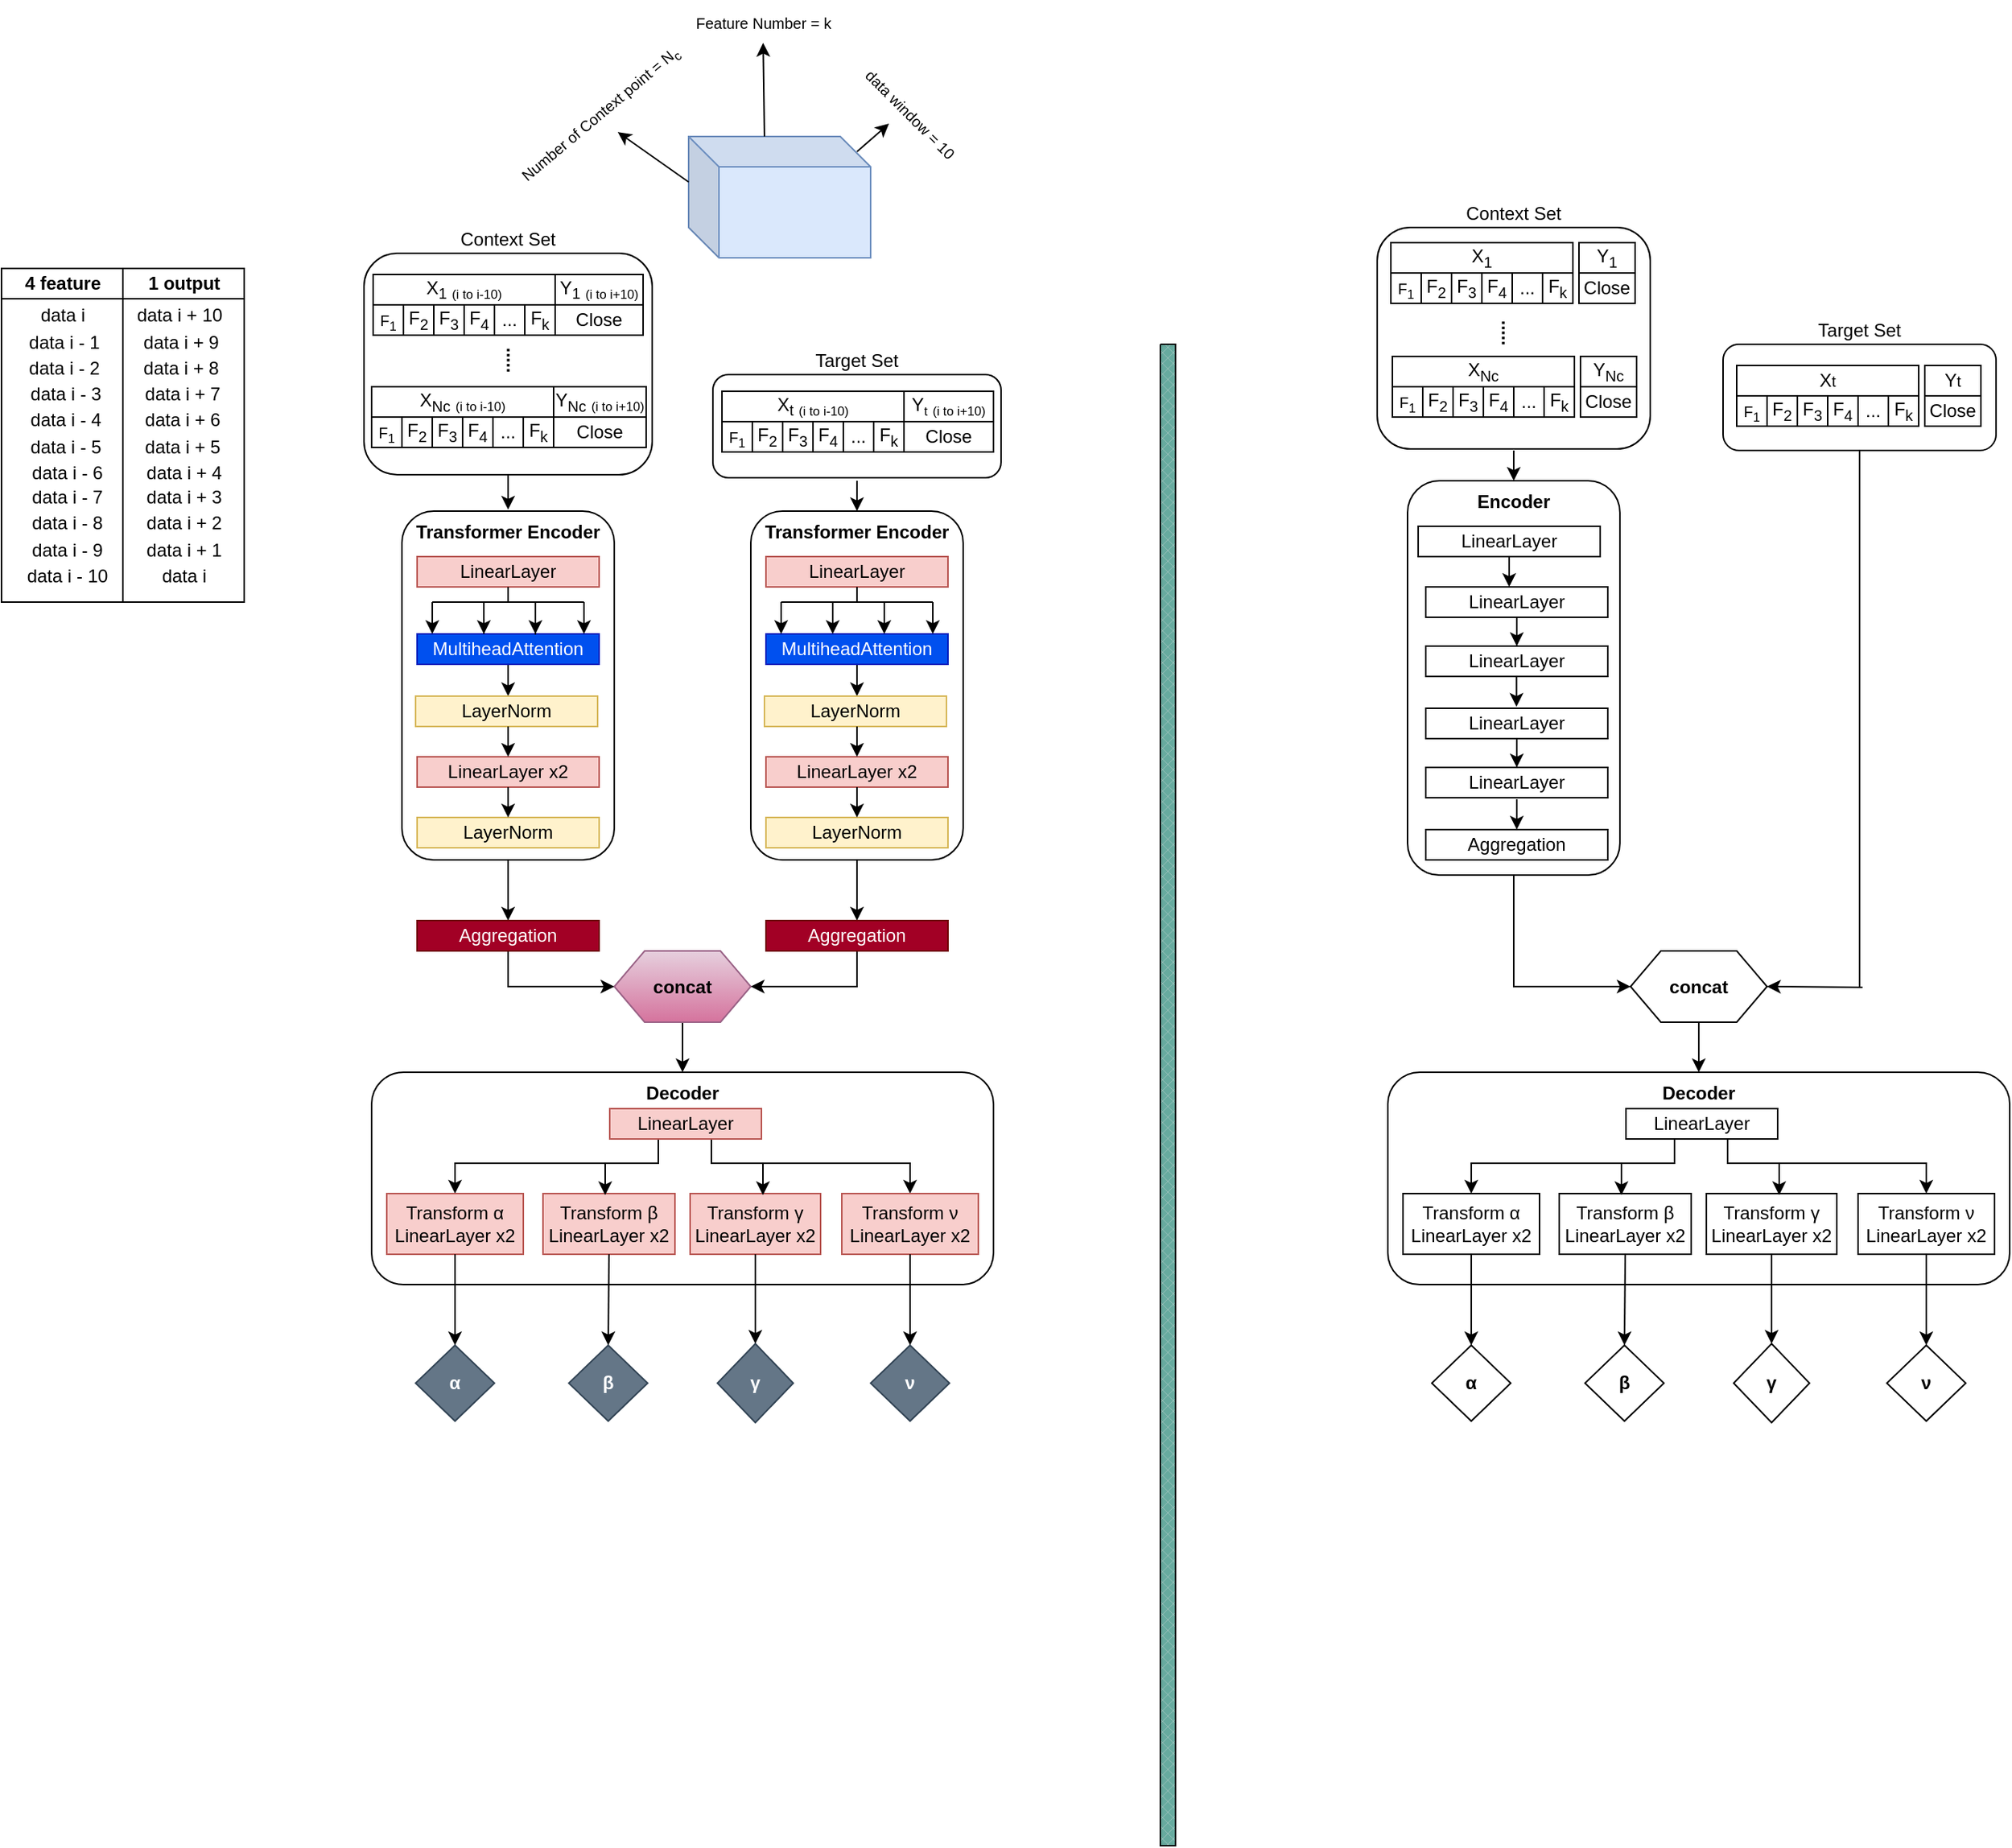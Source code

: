 <mxfile version="28.1.0">
  <diagram name="Page-1" id="alaE_N-_YL2Ruf7w1jvd">
    <mxGraphModel dx="1892" dy="1683" grid="1" gridSize="10" guides="1" tooltips="1" connect="1" arrows="1" fold="1" page="1" pageScale="1" pageWidth="850" pageHeight="1100" math="0" shadow="0">
      <root>
        <mxCell id="0" />
        <mxCell id="1" parent="0" />
        <mxCell id="GgaFxnMZl0LJMFkfZewS-9" value="" style="edgeStyle=orthogonalEdgeStyle;rounded=0;orthogonalLoop=1;jettySize=auto;html=1;entryX=0.5;entryY=0;entryDx=0;entryDy=0;exitX=0.5;exitY=1;exitDx=0;exitDy=0;" parent="1" edge="1">
          <mxGeometry relative="1" as="geometry">
            <mxPoint x="-430" y="86" as="sourcePoint" />
            <mxPoint x="-430" y="109" as="targetPoint" />
          </mxGeometry>
        </mxCell>
        <mxCell id="GgaFxnMZl0LJMFkfZewS-10" value="" style="edgeStyle=orthogonalEdgeStyle;rounded=0;orthogonalLoop=1;jettySize=auto;html=1;entryX=0.5;entryY=0;entryDx=0;entryDy=0;" parent="1" edge="1">
          <mxGeometry relative="1" as="geometry">
            <mxPoint x="-200" y="90" as="sourcePoint" />
            <mxPoint x="-200" y="110" as="targetPoint" />
          </mxGeometry>
        </mxCell>
        <mxCell id="D2oOb19byxSWU7CXDX52-16" value="" style="edgeStyle=orthogonalEdgeStyle;rounded=0;orthogonalLoop=1;jettySize=auto;html=1;" edge="1" parent="1" source="GgaFxnMZl0LJMFkfZewS-12" target="NYThNlFeUHZ_-tV4PY2E-36">
          <mxGeometry relative="1" as="geometry" />
        </mxCell>
        <mxCell id="GgaFxnMZl0LJMFkfZewS-12" value="&lt;b&gt;Transformer Encoder&lt;/b&gt;" style="rounded=1;whiteSpace=wrap;html=1;align=center;verticalAlign=top;" parent="1" vertex="1">
          <mxGeometry x="-500" y="110" width="140" height="230" as="geometry" />
        </mxCell>
        <mxCell id="GgaFxnMZl0LJMFkfZewS-19" value="&lt;b&gt;Decoder&lt;/b&gt;" style="rounded=1;whiteSpace=wrap;html=1;verticalAlign=top;" parent="1" vertex="1">
          <mxGeometry x="-520" y="480" width="410" height="140" as="geometry" />
        </mxCell>
        <mxCell id="GgaFxnMZl0LJMFkfZewS-30" value="" style="edgeStyle=orthogonalEdgeStyle;rounded=0;orthogonalLoop=1;jettySize=auto;html=1;" parent="1" source="GgaFxnMZl0LJMFkfZewS-26" edge="1">
          <mxGeometry relative="1" as="geometry">
            <mxPoint x="-430" y="232" as="targetPoint" />
          </mxGeometry>
        </mxCell>
        <mxCell id="GgaFxnMZl0LJMFkfZewS-26" value="MultiheadAttention" style="rounded=0;whiteSpace=wrap;html=1;fillColor=#0050ef;strokeColor=#001DBC;fontColor=#ffffff;" parent="1" vertex="1">
          <mxGeometry x="-490" y="191" width="120" height="20" as="geometry" />
        </mxCell>
        <mxCell id="GgaFxnMZl0LJMFkfZewS-29" value="LinearLayer x2" style="whiteSpace=wrap;html=1;rounded=0;fillColor=#f8cecc;strokeColor=#b85450;" parent="1" vertex="1">
          <mxGeometry x="-490" y="272" width="120" height="20" as="geometry" />
        </mxCell>
        <mxCell id="GgaFxnMZl0LJMFkfZewS-38" value="LayerNorm" style="whiteSpace=wrap;html=1;rounded=0;fillColor=#fff2cc;strokeColor=#d6b656;" parent="1" vertex="1">
          <mxGeometry x="-490" y="312" width="120" height="20" as="geometry" />
        </mxCell>
        <mxCell id="GgaFxnMZl0LJMFkfZewS-63" value="" style="edgeStyle=orthogonalEdgeStyle;rounded=0;orthogonalLoop=1;jettySize=auto;html=1;" parent="1" edge="1">
          <mxGeometry relative="1" as="geometry">
            <mxPoint x="-430" y="292" as="sourcePoint" />
            <mxPoint x="-430" y="312" as="targetPoint" />
          </mxGeometry>
        </mxCell>
        <mxCell id="LqPaumKF4AQ05YwWMNbk-46" value="" style="edgeStyle=orthogonalEdgeStyle;rounded=0;orthogonalLoop=1;jettySize=auto;html=1;" parent="1" source="GgaFxnMZl0LJMFkfZewS-92" edge="1">
          <mxGeometry relative="1" as="geometry">
            <mxPoint x="-315" y="480" as="targetPoint" />
          </mxGeometry>
        </mxCell>
        <mxCell id="GgaFxnMZl0LJMFkfZewS-92" value="&lt;b&gt;concat&lt;/b&gt;" style="shape=hexagon;perimeter=hexagonPerimeter2;whiteSpace=wrap;html=1;fixedSize=1;fillColor=#e6d0de;gradientColor=#d5739d;strokeColor=#996185;" parent="1" vertex="1">
          <mxGeometry x="-360" y="400" width="90" height="47" as="geometry" />
        </mxCell>
        <mxCell id="GgaFxnMZl0LJMFkfZewS-102" style="edgeStyle=orthogonalEdgeStyle;rounded=0;orthogonalLoop=1;jettySize=auto;html=1;exitX=0.5;exitY=1;exitDx=0;exitDy=0;entryX=0.5;entryY=0;entryDx=0;entryDy=0;" parent="1" target="GgaFxnMZl0LJMFkfZewS-98" edge="1">
          <mxGeometry relative="1" as="geometry">
            <Array as="points">
              <mxPoint x="-331" y="540" />
              <mxPoint x="-465" y="540" />
            </Array>
            <mxPoint x="-331" y="524" as="sourcePoint" />
          </mxGeometry>
        </mxCell>
        <mxCell id="GgaFxnMZl0LJMFkfZewS-105" style="edgeStyle=orthogonalEdgeStyle;rounded=0;orthogonalLoop=1;jettySize=auto;html=1;entryX=0.5;entryY=0;entryDx=0;entryDy=0;exitX=0.5;exitY=1;exitDx=0;exitDy=0;" parent="1" target="GgaFxnMZl0LJMFkfZewS-101" edge="1">
          <mxGeometry relative="1" as="geometry">
            <Array as="points">
              <mxPoint x="-296" y="540" />
              <mxPoint x="-165" y="540" />
            </Array>
            <mxPoint x="-296" y="524" as="sourcePoint" />
          </mxGeometry>
        </mxCell>
        <mxCell id="GgaFxnMZl0LJMFkfZewS-93" value="LinearLayer" style="whiteSpace=wrap;html=1;rounded=0;fillColor=#f8cecc;strokeColor=#b85450;" parent="1" vertex="1">
          <mxGeometry x="-363" y="504" width="100" height="20" as="geometry" />
        </mxCell>
        <mxCell id="GgaFxnMZl0LJMFkfZewS-98" value="&lt;div style=&quot;&quot;&gt;&lt;span style=&quot;background-color: transparent; color: light-dark(rgb(0, 0, 0), rgb(255, 255, 255));&quot;&gt;Transform&amp;nbsp;&lt;/span&gt;&lt;span style=&quot;background-color: transparent;&quot;&gt;α&lt;/span&gt;&lt;/div&gt;&lt;span style=&quot;color: rgba(0, 0, 0, 0); font-family: monospace; font-size: 0px; text-wrap-mode: nowrap;&quot;&gt;&lt;span style=&quot;color: rgb(0, 0, 0); font-family: Helvetica; font-size: 12px; text-wrap-mode: wrap;&quot;&gt;LinearLayer x2&lt;/span&gt;%3CmxGraphModel%3E%3Croot%3E%3CmxCell%20id%3D%220%22%2F%3E%3CmxCell%20id%3D%221%22%20parent%3D%220%22%2F%3E%3CmxCell%20id%3D%222%22%20value%3D%22%22%20style%3D%22endArrow%3Dclassic%3Brounded%3D0%3BstrokeWidth%3D1%3BstartSize%3D1%3BendSize%3D1%3BsourcePerimeterSpacing%3D0%3BtargetPerimeterSpacing%3D0%3BexitX%3D0.417%3BexitY%3D0.667%3BexitDx%3D0%3BexitDy%3D0%3BexitPerimeter%3D0%3BverticalAlign%3Dbottom%3Bhtml%3D1%3B%22%20edge%3D%221%22%20parent%3D%221%22%3E%3CmxGeometry%20width%3D%2250%22%20height%3D%2250%22%20relative%3D%221%22%20as%3D%22geometry%22%3E%3CmxPoint%20x%3D%22326%22%20y%3D%22592.02%22%20as%3D%22sourcePoint%22%2F%3E%3CmxPoint%20x%3D%22335.96%22%20y%3D%22592%22%20as%3D%22targetPoint%22%2F%3E%3CArray%20as%3D%22points%22%2F%3E%3C%2FmxGeometry%3E%3C%2FmxCell%3E%3C%2Froot%3E%3C%2FmxGraphModel%3E&lt;/span&gt;" style="rounded=0;whiteSpace=wrap;html=1;align=center;fillColor=#f8cecc;strokeColor=#b85450;" parent="1" vertex="1">
          <mxGeometry x="-510" y="560" width="90" height="40" as="geometry" />
        </mxCell>
        <mxCell id="GgaFxnMZl0LJMFkfZewS-99" value="&lt;div style=&quot;&quot;&gt;&lt;span style=&quot;background-color: transparent; color: light-dark(rgb(0, 0, 0), rgb(255, 255, 255));&quot;&gt;Transform&amp;nbsp;&lt;/span&gt;&lt;span style=&quot;background-color: transparent;&quot;&gt;β&lt;/span&gt;&lt;/div&gt;LinearLayer x2" style="rounded=0;whiteSpace=wrap;html=1;align=center;fillColor=#f8cecc;strokeColor=#b85450;" parent="1" vertex="1">
          <mxGeometry x="-407" y="560" width="87" height="40" as="geometry" />
        </mxCell>
        <mxCell id="GgaFxnMZl0LJMFkfZewS-100" value="Transform&amp;nbsp;&lt;span style=&quot;&quot;&gt;γ&lt;br&gt;&lt;/span&gt;&lt;span style=&quot;text-wrap-mode: nowrap; color: rgba(0, 0, 0, 0); font-family: monospace; font-size: 0px;&quot;&gt;&lt;span style=&quot;color: rgb(0, 0, 0); font-family: Helvetica; font-size: 12px; text-wrap-mode: wrap;&quot;&gt;LinearLayer x2&lt;/span&gt;%3CmxGraphModel%3E%3Croot%3E%3CmxCell%20id%3D%220%22%2F%3E%3CmxCell%20id%3D%221%22%20parent%3D%220%22%2F%3E%3CmxCell%20id%3D%222%22%20value%3D%22%22%20style%3D%22endArrow%3Dclassic%3Brounded%3D0%3BstrokeWidth%3D1%3BstartSize%3D1%3BendSize%3D1%3BsourcePerimeterSpacing%3D0%3BtargetPerimeterSpacing%3D0%3BexitX%3D0.417%3BexitY%3D0.667%3BexitDx%3D0%3BexitDy%3D0%3BexitPerimeter%3D0%3BverticalAlign%3Dbottom%3Bhtml%3D1%3B%22%20edge%3D%221%22%20parent%3D%221%22%3E%3CmxGeometry%20width%3D%2250%22%20height%3D%2250%22%20relative%3D%221%22%20as%3D%22geometry%22%3E%3CmxPoint%20x%3D%22326%22%20y%3D%22592.02%22%20as%3D%22sourcePoint%22%2F%3E%3CmxPoint%20x%3D%22335.96%22%20y%3D%22592%22%20as%3D%22targetPoint%22%2F%3E%3CArray%20as%3D%22points%22%2F%3E%3C%2FmxGeometry%3E%3C%2FmxCell%3E%3C%2Froot%3E%3C%2FmxGraphModel%3E&lt;/span&gt;" style="rounded=0;whiteSpace=wrap;html=1;align=center;fillColor=#f8cecc;strokeColor=#b85450;" parent="1" vertex="1">
          <mxGeometry x="-310" y="560" width="86" height="40" as="geometry" />
        </mxCell>
        <mxCell id="GgaFxnMZl0LJMFkfZewS-101" value="&lt;div style=&quot;&quot;&gt;&lt;span style=&quot;background-color: transparent; color: light-dark(rgb(0, 0, 0), rgb(255, 255, 255));&quot;&gt;Transform&amp;nbsp;&lt;/span&gt;&lt;span style=&quot;background-color: transparent;&quot;&gt;ν&lt;/span&gt;&lt;/div&gt;&lt;span style=&quot;text-wrap-mode: nowrap; color: rgba(0, 0, 0, 0); font-family: monospace; font-size: 0px;&quot;&gt;&lt;span style=&quot;color: rgb(0, 0, 0); font-family: Helvetica; font-size: 12px; text-wrap-mode: wrap;&quot;&gt;LinearLayer x2&lt;/span&gt;%&amp;nbsp; vd3CmxGraphModel%3E%3Croot%3E%3CmxCell%20id%3D%220%22%2F%3E%3CmxCell%20id%3D%221%22%20parent%3D%220%22%2F%3E%3CmxCell%20id%3D%222%22%20value%3D%22%22%20style%3D%22endArrow%3Dclassic%3Brounded%3D0%3BstrokeWidth%3D1%3BstartSize%3D1%3BendSize%3D1%3BsourcePerimeterSpacing%3D0%3BtargetPerimeterSpacing%3D0%3BexitX%3D0.417%3BexitY%3D0.667%3BexitDx%3D0%3BexitDy%3D0%3BexitPerimeter%3D0%3BverticalAlign%3Dbottom%3Bhtml%3D1%3B%22%20edge%3D%221%22%20parent%3D%221%22%3E%3CmxGeometry%20width%3D%2250%22%20height%3D%2250%22%20relative%3D%221%22%20as%3D%22geometry%22%3E%3CmxPoint%20x%3D%22326%22%20y%3D%22592.02%22%20as%3D%22sourcePoint%22%2F%3E%3CmxPoint%20x%3D%22335.96%22%20y%3D%22592%22%20as%3D%22targetPoint%22%2F%3E%3CArray%20as%3D%22points%22%2F%3E%3C%2FmxGeometry%3E%3C%2FmxCell%3E%3C%2Froot%3E%3C%2FmxGraphModel%3E&lt;/span&gt;" style="rounded=0;whiteSpace=wrap;html=1;align=center;fillColor=#f8cecc;strokeColor=#b85450;" parent="1" vertex="1">
          <mxGeometry x="-210" y="560" width="90" height="40" as="geometry" />
        </mxCell>
        <mxCell id="GgaFxnMZl0LJMFkfZewS-110" value="" style="endArrow=classic;html=1;rounded=0;entryX=0.589;entryY=0.024;entryDx=0;entryDy=0;entryPerimeter=0;" parent="1" edge="1">
          <mxGeometry width="50" height="50" relative="1" as="geometry">
            <mxPoint x="-262" y="540" as="sourcePoint" />
            <mxPoint x="-262" y="561" as="targetPoint" />
          </mxGeometry>
        </mxCell>
        <mxCell id="GgaFxnMZl0LJMFkfZewS-111" value="" style="endArrow=classic;html=1;rounded=0;entryX=0.589;entryY=0.024;entryDx=0;entryDy=0;entryPerimeter=0;" parent="1" edge="1">
          <mxGeometry width="50" height="50" relative="1" as="geometry">
            <mxPoint x="-366" y="540" as="sourcePoint" />
            <mxPoint x="-366" y="561" as="targetPoint" />
          </mxGeometry>
        </mxCell>
        <mxCell id="LqPaumKF4AQ05YwWMNbk-5" value="&lt;span style=&quot;text-align: start;&quot;&gt;&lt;b&gt;α&lt;/b&gt;&lt;/span&gt;" style="rhombus;whiteSpace=wrap;html=1;fillColor=#647687;fontColor=#ffffff;strokeColor=#314354;" parent="1" vertex="1">
          <mxGeometry x="-491" y="660" width="52" height="50" as="geometry" />
        </mxCell>
        <mxCell id="LqPaumKF4AQ05YwWMNbk-6" value="&lt;span style=&quot;text-align: start;&quot;&gt;&lt;b&gt;β&lt;/b&gt;&lt;/span&gt;" style="rhombus;whiteSpace=wrap;html=1;fillColor=#647687;fontColor=#ffffff;strokeColor=#314354;" parent="1" vertex="1">
          <mxGeometry x="-390" y="660" width="52" height="50" as="geometry" />
        </mxCell>
        <mxCell id="LqPaumKF4AQ05YwWMNbk-7" value="&lt;span style=&quot;text-align: start;&quot;&gt;&lt;b&gt;γ&lt;/b&gt;&lt;/span&gt;" style="rhombus;whiteSpace=wrap;html=1;direction=south;fillColor=#647687;fontColor=#ffffff;strokeColor=#314354;" parent="1" vertex="1">
          <mxGeometry x="-292" y="659" width="50" height="52" as="geometry" />
        </mxCell>
        <mxCell id="LqPaumKF4AQ05YwWMNbk-8" value="&lt;span style=&quot;text-align: start;&quot;&gt;&lt;b&gt;ν&lt;/b&gt;&lt;/span&gt;" style="rhombus;whiteSpace=wrap;html=1;fillColor=#647687;fontColor=#ffffff;strokeColor=#314354;" parent="1" vertex="1">
          <mxGeometry x="-191" y="660" width="52" height="50" as="geometry" />
        </mxCell>
        <mxCell id="LqPaumKF4AQ05YwWMNbk-9" value="" style="endArrow=classic;html=1;rounded=0;exitX=0.5;exitY=1;exitDx=0;exitDy=0;entryX=0.5;entryY=0;entryDx=0;entryDy=0;" parent="1" source="GgaFxnMZl0LJMFkfZewS-98" target="LqPaumKF4AQ05YwWMNbk-5" edge="1">
          <mxGeometry width="50" height="50" relative="1" as="geometry">
            <mxPoint x="-358" y="650" as="sourcePoint" />
            <mxPoint x="-308" y="600" as="targetPoint" />
          </mxGeometry>
        </mxCell>
        <mxCell id="LqPaumKF4AQ05YwWMNbk-10" value="" style="endArrow=classic;html=1;rounded=0;exitX=0.5;exitY=1;exitDx=0;exitDy=0;entryX=0.5;entryY=0;entryDx=0;entryDy=0;" parent="1" edge="1">
          <mxGeometry width="50" height="50" relative="1" as="geometry">
            <mxPoint x="-363.5" y="600" as="sourcePoint" />
            <mxPoint x="-364" y="660" as="targetPoint" />
          </mxGeometry>
        </mxCell>
        <mxCell id="LqPaumKF4AQ05YwWMNbk-11" value="" style="endArrow=classic;html=1;rounded=0;exitX=0.5;exitY=1;exitDx=0;exitDy=0;entryX=0;entryY=0.5;entryDx=0;entryDy=0;" parent="1" source="GgaFxnMZl0LJMFkfZewS-100" target="LqPaumKF4AQ05YwWMNbk-7" edge="1">
          <mxGeometry width="50" height="50" relative="1" as="geometry">
            <mxPoint x="-272" y="630" as="sourcePoint" />
            <mxPoint x="-264" y="660" as="targetPoint" />
          </mxGeometry>
        </mxCell>
        <mxCell id="LqPaumKF4AQ05YwWMNbk-12" value="" style="endArrow=classic;html=1;rounded=0;entryX=0.5;entryY=0;entryDx=0;entryDy=0;exitX=0.5;exitY=1;exitDx=0;exitDy=0;" parent="1" source="GgaFxnMZl0LJMFkfZewS-101" target="LqPaumKF4AQ05YwWMNbk-8" edge="1">
          <mxGeometry width="50" height="50" relative="1" as="geometry">
            <mxPoint x="-158.0" y="600" as="sourcePoint" />
            <mxPoint x="-166" y="680" as="targetPoint" />
          </mxGeometry>
        </mxCell>
        <mxCell id="LqPaumKF4AQ05YwWMNbk-16" value="" style="swimlane;childLayout=stackLayout;resizeParent=1;resizeParentMax=0;startSize=0;html=1;" parent="1" vertex="1">
          <mxGeometry x="-764" y="-50" width="160" height="220" as="geometry">
            <mxRectangle x="-20" y="20" width="60" height="30" as="alternateBounds" />
          </mxGeometry>
        </mxCell>
        <mxCell id="LqPaumKF4AQ05YwWMNbk-17" value="4 feature" style="swimlane;startSize=20;html=1;" parent="LqPaumKF4AQ05YwWMNbk-16" vertex="1">
          <mxGeometry width="80" height="220" as="geometry" />
        </mxCell>
        <mxCell id="LqPaumKF4AQ05YwWMNbk-18" value="1 output" style="swimlane;startSize=20;html=1;" parent="LqPaumKF4AQ05YwWMNbk-16" vertex="1">
          <mxGeometry x="80" width="80" height="220" as="geometry" />
        </mxCell>
        <mxCell id="LqPaumKF4AQ05YwWMNbk-20" value="data i" style="text;html=1;align=center;verticalAlign=middle;resizable=0;points=[];autosize=1;strokeColor=none;fillColor=none;" parent="1" vertex="1">
          <mxGeometry x="-749" y="-34" width="50" height="30" as="geometry" />
        </mxCell>
        <mxCell id="LqPaumKF4AQ05YwWMNbk-21" value="data i - 1" style="text;html=1;align=center;verticalAlign=middle;resizable=0;points=[];autosize=1;strokeColor=none;fillColor=none;" parent="1" vertex="1">
          <mxGeometry x="-758" y="-16" width="70" height="30" as="geometry" />
        </mxCell>
        <mxCell id="LqPaumKF4AQ05YwWMNbk-22" value="data i - 2" style="text;html=1;align=center;verticalAlign=middle;resizable=0;points=[];autosize=1;strokeColor=none;fillColor=none;" parent="1" vertex="1">
          <mxGeometry x="-758" y="1" width="70" height="30" as="geometry" />
        </mxCell>
        <mxCell id="LqPaumKF4AQ05YwWMNbk-23" value="data i - 3" style="text;html=1;align=center;verticalAlign=middle;resizable=0;points=[];autosize=1;strokeColor=none;fillColor=none;" parent="1" vertex="1">
          <mxGeometry x="-757" y="18" width="70" height="30" as="geometry" />
        </mxCell>
        <mxCell id="LqPaumKF4AQ05YwWMNbk-24" value="data i - 4" style="text;html=1;align=center;verticalAlign=middle;resizable=0;points=[];autosize=1;strokeColor=none;fillColor=none;" parent="1" vertex="1">
          <mxGeometry x="-757" y="35" width="70" height="30" as="geometry" />
        </mxCell>
        <mxCell id="LqPaumKF4AQ05YwWMNbk-25" value="data i - 5" style="text;html=1;align=center;verticalAlign=middle;resizable=0;points=[];autosize=1;strokeColor=none;fillColor=none;" parent="1" vertex="1">
          <mxGeometry x="-757" y="53" width="70" height="30" as="geometry" />
        </mxCell>
        <mxCell id="LqPaumKF4AQ05YwWMNbk-26" value="data i - 6" style="text;html=1;align=center;verticalAlign=middle;resizable=0;points=[];autosize=1;strokeColor=none;fillColor=none;" parent="1" vertex="1">
          <mxGeometry x="-756" y="70" width="70" height="30" as="geometry" />
        </mxCell>
        <mxCell id="LqPaumKF4AQ05YwWMNbk-27" value="data i - 7" style="text;html=1;align=center;verticalAlign=middle;resizable=0;points=[];autosize=1;strokeColor=none;fillColor=none;" parent="1" vertex="1">
          <mxGeometry x="-756" y="86" width="70" height="30" as="geometry" />
        </mxCell>
        <mxCell id="LqPaumKF4AQ05YwWMNbk-28" value="data i - 8" style="text;html=1;align=center;verticalAlign=middle;resizable=0;points=[];autosize=1;strokeColor=none;fillColor=none;" parent="1" vertex="1">
          <mxGeometry x="-756" y="103" width="70" height="30" as="geometry" />
        </mxCell>
        <mxCell id="LqPaumKF4AQ05YwWMNbk-29" value="data i - 9" style="text;html=1;align=center;verticalAlign=middle;resizable=0;points=[];autosize=1;strokeColor=none;fillColor=none;" parent="1" vertex="1">
          <mxGeometry x="-756" y="121" width="70" height="30" as="geometry" />
        </mxCell>
        <mxCell id="LqPaumKF4AQ05YwWMNbk-30" value="data i - 10" style="text;html=1;align=center;verticalAlign=middle;resizable=0;points=[];autosize=1;strokeColor=none;fillColor=none;" parent="1" vertex="1">
          <mxGeometry x="-761" y="138" width="80" height="30" as="geometry" />
        </mxCell>
        <mxCell id="LqPaumKF4AQ05YwWMNbk-31" value="data i + 10" style="text;html=1;align=center;verticalAlign=middle;resizable=0;points=[];autosize=1;strokeColor=none;fillColor=none;" parent="1" vertex="1">
          <mxGeometry x="-687" y="-34" width="80" height="30" as="geometry" />
        </mxCell>
        <mxCell id="LqPaumKF4AQ05YwWMNbk-32" value="data i + 9" style="text;html=1;align=center;verticalAlign=middle;resizable=0;points=[];autosize=1;strokeColor=none;fillColor=none;" parent="1" vertex="1">
          <mxGeometry x="-681" y="-16" width="70" height="30" as="geometry" />
        </mxCell>
        <mxCell id="LqPaumKF4AQ05YwWMNbk-33" value="data i + 8" style="text;html=1;align=center;verticalAlign=middle;resizable=0;points=[];autosize=1;strokeColor=none;fillColor=none;" parent="1" vertex="1">
          <mxGeometry x="-681" y="1" width="70" height="30" as="geometry" />
        </mxCell>
        <mxCell id="LqPaumKF4AQ05YwWMNbk-34" value="data i + 7" style="text;html=1;align=center;verticalAlign=middle;resizable=0;points=[];autosize=1;strokeColor=none;fillColor=none;" parent="1" vertex="1">
          <mxGeometry x="-680" y="18" width="70" height="30" as="geometry" />
        </mxCell>
        <mxCell id="LqPaumKF4AQ05YwWMNbk-35" value="data i + 6" style="text;html=1;align=center;verticalAlign=middle;resizable=0;points=[];autosize=1;strokeColor=none;fillColor=none;" parent="1" vertex="1">
          <mxGeometry x="-680" y="35" width="70" height="30" as="geometry" />
        </mxCell>
        <mxCell id="LqPaumKF4AQ05YwWMNbk-36" value="data i + 5" style="text;html=1;align=center;verticalAlign=middle;resizable=0;points=[];autosize=1;strokeColor=none;fillColor=none;" parent="1" vertex="1">
          <mxGeometry x="-680" y="53" width="70" height="30" as="geometry" />
        </mxCell>
        <mxCell id="LqPaumKF4AQ05YwWMNbk-37" value="data i + 4" style="text;html=1;align=center;verticalAlign=middle;resizable=0;points=[];autosize=1;strokeColor=none;fillColor=none;" parent="1" vertex="1">
          <mxGeometry x="-679" y="70" width="70" height="30" as="geometry" />
        </mxCell>
        <mxCell id="LqPaumKF4AQ05YwWMNbk-38" value="data i + 3" style="text;html=1;align=center;verticalAlign=middle;resizable=0;points=[];autosize=1;strokeColor=none;fillColor=none;" parent="1" vertex="1">
          <mxGeometry x="-679" y="86" width="70" height="30" as="geometry" />
        </mxCell>
        <mxCell id="LqPaumKF4AQ05YwWMNbk-39" value="data i + 2" style="text;html=1;align=center;verticalAlign=middle;resizable=0;points=[];autosize=1;strokeColor=none;fillColor=none;" parent="1" vertex="1">
          <mxGeometry x="-679" y="103" width="70" height="30" as="geometry" />
        </mxCell>
        <mxCell id="LqPaumKF4AQ05YwWMNbk-40" value="data i + 1" style="text;html=1;align=center;verticalAlign=middle;resizable=0;points=[];autosize=1;strokeColor=none;fillColor=none;" parent="1" vertex="1">
          <mxGeometry x="-679" y="121" width="70" height="30" as="geometry" />
        </mxCell>
        <mxCell id="LqPaumKF4AQ05YwWMNbk-41" value="data i" style="text;html=1;align=center;verticalAlign=middle;resizable=0;points=[];autosize=1;strokeColor=none;fillColor=none;" parent="1" vertex="1">
          <mxGeometry x="-669" y="138" width="50" height="30" as="geometry" />
        </mxCell>
        <mxCell id="NYThNlFeUHZ_-tV4PY2E-1" value="" style="verticalLabelPosition=bottom;verticalAlign=top;html=1;shape=mxgraph.basic.patternFillRect;fillStyle=diagGrid;step=5;fillStrokeWidth=0.2;fillStrokeColor=#dddddd;fillColor=#67AB9F;" parent="1" vertex="1">
          <mxGeometry width="10" height="990" as="geometry" />
        </mxCell>
        <mxCell id="NYThNlFeUHZ_-tV4PY2E-90" style="edgeStyle=orthogonalEdgeStyle;rounded=0;orthogonalLoop=1;jettySize=auto;html=1;exitX=0.5;exitY=1;exitDx=0;exitDy=0;entryX=1;entryY=0.5;entryDx=0;entryDy=0;" parent="1" source="hCAOuvRscBsUDZSH-V96-157" target="NYThNlFeUHZ_-tV4PY2E-60" edge="1">
          <mxGeometry relative="1" as="geometry">
            <Array as="points">
              <mxPoint x="461" y="424" />
              <mxPoint x="463" y="424" />
            </Array>
            <mxPoint x="463" y="111.0" as="sourcePoint" />
          </mxGeometry>
        </mxCell>
        <mxCell id="NYThNlFeUHZ_-tV4PY2E-8" value="&lt;b&gt;Encoder&lt;/b&gt;" style="rounded=1;whiteSpace=wrap;html=1;align=center;verticalAlign=top;" parent="1" vertex="1">
          <mxGeometry x="163" y="90" width="140" height="260" as="geometry" />
        </mxCell>
        <mxCell id="NYThNlFeUHZ_-tV4PY2E-9" value="" style="edgeStyle=orthogonalEdgeStyle;rounded=0;orthogonalLoop=1;jettySize=auto;html=1;entryX=0.5;entryY=0;entryDx=0;entryDy=0;" parent="1" source="NYThNlFeUHZ_-tV4PY2E-10" target="NYThNlFeUHZ_-tV4PY2E-12" edge="1">
          <mxGeometry relative="1" as="geometry">
            <mxPoint x="235" y="220" as="targetPoint" />
          </mxGeometry>
        </mxCell>
        <mxCell id="NYThNlFeUHZ_-tV4PY2E-10" value="LinearLayer" style="rounded=0;whiteSpace=wrap;html=1;" parent="1" vertex="1">
          <mxGeometry x="175" y="160" width="120" height="20" as="geometry" />
        </mxCell>
        <mxCell id="NYThNlFeUHZ_-tV4PY2E-12" value="LinearLayer" style="whiteSpace=wrap;html=1;rounded=0;" parent="1" vertex="1">
          <mxGeometry x="175" y="199" width="120" height="20" as="geometry" />
        </mxCell>
        <mxCell id="NYThNlFeUHZ_-tV4PY2E-19" value="" style="edgeStyle=orthogonalEdgeStyle;rounded=0;orthogonalLoop=1;jettySize=auto;html=1;" parent="1" edge="1">
          <mxGeometry relative="1" as="geometry">
            <mxPoint x="234.81" y="219" as="sourcePoint" />
            <mxPoint x="234.81" y="239" as="targetPoint" />
            <Array as="points">
              <mxPoint x="234.81" y="219" />
            </Array>
          </mxGeometry>
        </mxCell>
        <mxCell id="NYThNlFeUHZ_-tV4PY2E-27" value="" style="edgeStyle=orthogonalEdgeStyle;rounded=0;orthogonalLoop=1;jettySize=auto;html=1;" parent="1" edge="1">
          <mxGeometry relative="1" as="geometry">
            <mxPoint x="233" y="90" as="targetPoint" />
            <mxPoint x="233" y="70" as="sourcePoint" />
          </mxGeometry>
        </mxCell>
        <mxCell id="NYThNlFeUHZ_-tV4PY2E-28" value="" style="edgeStyle=orthogonalEdgeStyle;rounded=0;orthogonalLoop=1;jettySize=auto;html=1;entryX=0.5;entryY=0;entryDx=0;entryDy=0;" parent="1" source="NYThNlFeUHZ_-tV4PY2E-29" target="NYThNlFeUHZ_-tV4PY2E-31" edge="1">
          <mxGeometry relative="1" as="geometry">
            <mxPoint x="233" y="310" as="targetPoint" />
          </mxGeometry>
        </mxCell>
        <mxCell id="NYThNlFeUHZ_-tV4PY2E-29" value="LinearLayer" style="rounded=0;whiteSpace=wrap;html=1;" parent="1" vertex="1">
          <mxGeometry x="175" y="240" width="120" height="20" as="geometry" />
        </mxCell>
        <mxCell id="NYThNlFeUHZ_-tV4PY2E-31" value="LinearLayer" style="whiteSpace=wrap;html=1;rounded=0;" parent="1" vertex="1">
          <mxGeometry x="175" y="279" width="120" height="20" as="geometry" />
        </mxCell>
        <mxCell id="D2oOb19byxSWU7CXDX52-17" value="" style="edgeStyle=orthogonalEdgeStyle;rounded=0;orthogonalLoop=1;jettySize=auto;html=1;entryX=0;entryY=0.5;entryDx=0;entryDy=0;exitX=0.5;exitY=1;exitDx=0;exitDy=0;" edge="1" parent="1" source="NYThNlFeUHZ_-tV4PY2E-36" target="GgaFxnMZl0LJMFkfZewS-92">
          <mxGeometry relative="1" as="geometry" />
        </mxCell>
        <mxCell id="NYThNlFeUHZ_-tV4PY2E-36" value="Aggregation" style="whiteSpace=wrap;html=1;rounded=0;fillColor=#a20025;fontColor=#ffffff;strokeColor=#6F0000;" parent="1" vertex="1">
          <mxGeometry x="-490" y="380" width="120" height="20" as="geometry" />
        </mxCell>
        <mxCell id="NYThNlFeUHZ_-tV4PY2E-39" value="Aggregation" style="whiteSpace=wrap;html=1;rounded=0;" parent="1" vertex="1">
          <mxGeometry x="175" y="320" width="120" height="20" as="geometry" />
        </mxCell>
        <mxCell id="NYThNlFeUHZ_-tV4PY2E-40" value="" style="edgeStyle=orthogonalEdgeStyle;rounded=0;orthogonalLoop=1;jettySize=auto;html=1;" parent="1" edge="1">
          <mxGeometry relative="1" as="geometry">
            <mxPoint x="235" y="300" as="sourcePoint" />
            <mxPoint x="235" y="320" as="targetPoint" />
          </mxGeometry>
        </mxCell>
        <mxCell id="NYThNlFeUHZ_-tV4PY2E-56" value="" style="edgeStyle=orthogonalEdgeStyle;rounded=0;orthogonalLoop=1;jettySize=auto;html=1;entryX=0;entryY=0.5;entryDx=0;entryDy=0;exitX=0.5;exitY=1;exitDx=0;exitDy=0;" parent="1" source="NYThNlFeUHZ_-tV4PY2E-8" target="NYThNlFeUHZ_-tV4PY2E-60" edge="1">
          <mxGeometry relative="1" as="geometry">
            <mxPoint x="240" y="400" as="sourcePoint" />
          </mxGeometry>
        </mxCell>
        <mxCell id="NYThNlFeUHZ_-tV4PY2E-59" value="" style="edgeStyle=orthogonalEdgeStyle;rounded=0;orthogonalLoop=1;jettySize=auto;html=1;" parent="1" source="NYThNlFeUHZ_-tV4PY2E-60" edge="1">
          <mxGeometry relative="1" as="geometry">
            <mxPoint x="355" y="480" as="targetPoint" />
          </mxGeometry>
        </mxCell>
        <mxCell id="NYThNlFeUHZ_-tV4PY2E-60" value="&lt;b&gt;concat&lt;/b&gt;" style="shape=hexagon;perimeter=hexagonPerimeter2;whiteSpace=wrap;html=1;fixedSize=1;" parent="1" vertex="1">
          <mxGeometry x="310" y="400" width="90" height="47" as="geometry" />
        </mxCell>
        <mxCell id="hCAOuvRscBsUDZSH-V96-2" value="&lt;b&gt;Decoder&lt;/b&gt;" style="rounded=1;whiteSpace=wrap;html=1;verticalAlign=top;" parent="1" vertex="1">
          <mxGeometry x="150" y="480" width="410" height="140" as="geometry" />
        </mxCell>
        <mxCell id="hCAOuvRscBsUDZSH-V96-3" style="edgeStyle=orthogonalEdgeStyle;rounded=0;orthogonalLoop=1;jettySize=auto;html=1;exitX=0.5;exitY=1;exitDx=0;exitDy=0;entryX=0.5;entryY=0;entryDx=0;entryDy=0;" parent="1" target="hCAOuvRscBsUDZSH-V96-6" edge="1">
          <mxGeometry relative="1" as="geometry">
            <Array as="points">
              <mxPoint x="339" y="540" />
              <mxPoint x="205" y="540" />
            </Array>
            <mxPoint x="339" y="524" as="sourcePoint" />
          </mxGeometry>
        </mxCell>
        <mxCell id="hCAOuvRscBsUDZSH-V96-4" style="edgeStyle=orthogonalEdgeStyle;rounded=0;orthogonalLoop=1;jettySize=auto;html=1;entryX=0.5;entryY=0;entryDx=0;entryDy=0;exitX=0.5;exitY=1;exitDx=0;exitDy=0;" parent="1" target="hCAOuvRscBsUDZSH-V96-9" edge="1">
          <mxGeometry relative="1" as="geometry">
            <Array as="points">
              <mxPoint x="374" y="540" />
              <mxPoint x="505" y="540" />
            </Array>
            <mxPoint x="374" y="524" as="sourcePoint" />
          </mxGeometry>
        </mxCell>
        <mxCell id="hCAOuvRscBsUDZSH-V96-5" value="LinearLayer" style="whiteSpace=wrap;html=1;rounded=0;" parent="1" vertex="1">
          <mxGeometry x="307" y="504" width="100" height="20" as="geometry" />
        </mxCell>
        <mxCell id="hCAOuvRscBsUDZSH-V96-6" value="&lt;div style=&quot;&quot;&gt;&lt;span style=&quot;background-color: transparent; color: light-dark(rgb(0, 0, 0), rgb(255, 255, 255));&quot;&gt;Transform&amp;nbsp;&lt;/span&gt;&lt;span style=&quot;background-color: transparent;&quot;&gt;α&lt;/span&gt;&lt;/div&gt;&lt;span style=&quot;color: rgba(0, 0, 0, 0); font-family: monospace; font-size: 0px; text-wrap-mode: nowrap;&quot;&gt;&lt;span style=&quot;color: rgb(0, 0, 0); font-family: Helvetica; font-size: 12px; text-wrap-mode: wrap;&quot;&gt;LinearLayer x2&lt;/span&gt;%3CmxGraphModel%3E%3Croot%3E%3CmxCell%20id%3D%220%22%2F%3E%3CmxCell%20id%3D%221%22%20parent%3D%220%22%2F%3E%3CmxCell%20id%3D%222%22%20value%3D%22%22%20style%3D%22endArrow%3Dclassic%3Brounded%3D0%3BstrokeWidth%3D1%3BstartSize%3D1%3BendSize%3D1%3BsourcePerimeterSpacing%3D0%3BtargetPerimeterSpacing%3D0%3BexitX%3D0.417%3BexitY%3D0.667%3BexitDx%3D0%3BexitDy%3D0%3BexitPerimeter%3D0%3BverticalAlign%3Dbottom%3Bhtml%3D1%3B%22%20edge%3D%221%22%20parent%3D%221%22%3E%3CmxGeometry%20width%3D%2250%22%20height%3D%2250%22%20relative%3D%221%22%20as%3D%22geometry%22%3E%3CmxPoint%20x%3D%22326%22%20y%3D%22592.02%22%20as%3D%22sourcePoint%22%2F%3E%3CmxPoint%20x%3D%22335.96%22%20y%3D%22592%22%20as%3D%22targetPoint%22%2F%3E%3CArray%20as%3D%22points%22%2F%3E%3C%2FmxGeometry%3E%3C%2FmxCell%3E%3C%2Froot%3E%3C%2FmxGraphModel%3E&lt;/span&gt;" style="rounded=0;whiteSpace=wrap;html=1;align=center;" parent="1" vertex="1">
          <mxGeometry x="160" y="560" width="90" height="40" as="geometry" />
        </mxCell>
        <mxCell id="hCAOuvRscBsUDZSH-V96-7" value="&lt;div style=&quot;&quot;&gt;&lt;span style=&quot;background-color: transparent; color: light-dark(rgb(0, 0, 0), rgb(255, 255, 255));&quot;&gt;Transform&amp;nbsp;&lt;/span&gt;&lt;span style=&quot;background-color: transparent;&quot;&gt;β&lt;/span&gt;&lt;/div&gt;LinearLayer x2" style="rounded=0;whiteSpace=wrap;html=1;align=center;" parent="1" vertex="1">
          <mxGeometry x="263" y="560" width="87" height="40" as="geometry" />
        </mxCell>
        <mxCell id="hCAOuvRscBsUDZSH-V96-8" value="Transform&amp;nbsp;&lt;span style=&quot;&quot;&gt;γ&lt;br&gt;&lt;/span&gt;&lt;span style=&quot;text-wrap-mode: nowrap; color: rgba(0, 0, 0, 0); font-family: monospace; font-size: 0px;&quot;&gt;&lt;span style=&quot;color: rgb(0, 0, 0); font-family: Helvetica; font-size: 12px; text-wrap-mode: wrap;&quot;&gt;LinearLayer x2&lt;/span&gt;%3CmxGraphModel%3E%3Croot%3E%3CmxCell%20id%3D%220%22%2F%3E%3CmxCell%20id%3D%221%22%20parent%3D%220%22%2F%3E%3CmxCell%20id%3D%222%22%20value%3D%22%22%20style%3D%22endArrow%3Dclassic%3Brounded%3D0%3BstrokeWidth%3D1%3BstartSize%3D1%3BendSize%3D1%3BsourcePerimeterSpacing%3D0%3BtargetPerimeterSpacing%3D0%3BexitX%3D0.417%3BexitY%3D0.667%3BexitDx%3D0%3BexitDy%3D0%3BexitPerimeter%3D0%3BverticalAlign%3Dbottom%3Bhtml%3D1%3B%22%20edge%3D%221%22%20parent%3D%221%22%3E%3CmxGeometry%20width%3D%2250%22%20height%3D%2250%22%20relative%3D%221%22%20as%3D%22geometry%22%3E%3CmxPoint%20x%3D%22326%22%20y%3D%22592.02%22%20as%3D%22sourcePoint%22%2F%3E%3CmxPoint%20x%3D%22335.96%22%20y%3D%22592%22%20as%3D%22targetPoint%22%2F%3E%3CArray%20as%3D%22points%22%2F%3E%3C%2FmxGeometry%3E%3C%2FmxCell%3E%3C%2Froot%3E%3C%2FmxGraphModel%3E&lt;/span&gt;" style="rounded=0;whiteSpace=wrap;html=1;align=center;" parent="1" vertex="1">
          <mxGeometry x="360" y="560" width="86" height="40" as="geometry" />
        </mxCell>
        <mxCell id="hCAOuvRscBsUDZSH-V96-9" value="&lt;div style=&quot;&quot;&gt;&lt;span style=&quot;background-color: transparent; color: light-dark(rgb(0, 0, 0), rgb(255, 255, 255));&quot;&gt;Transform&amp;nbsp;&lt;/span&gt;&lt;span style=&quot;background-color: transparent;&quot;&gt;ν&lt;/span&gt;&lt;/div&gt;&lt;span style=&quot;text-wrap-mode: nowrap; color: rgba(0, 0, 0, 0); font-family: monospace; font-size: 0px;&quot;&gt;&lt;span style=&quot;color: rgb(0, 0, 0); font-family: Helvetica; font-size: 12px; text-wrap-mode: wrap;&quot;&gt;LinearLayer x2&lt;/span&gt;%&amp;nbsp; vd3CmxGraphModel%3E%3Croot%3E%3CmxCell%20id%3D%220%22%2F%3E%3CmxCell%20id%3D%221%22%20parent%3D%220%22%2F%3E%3CmxCell%20id%3D%222%22%20value%3D%22%22%20style%3D%22endArrow%3Dclassic%3Brounded%3D0%3BstrokeWidth%3D1%3BstartSize%3D1%3BendSize%3D1%3BsourcePerimeterSpacing%3D0%3BtargetPerimeterSpacing%3D0%3BexitX%3D0.417%3BexitY%3D0.667%3BexitDx%3D0%3BexitDy%3D0%3BexitPerimeter%3D0%3BverticalAlign%3Dbottom%3Bhtml%3D1%3B%22%20edge%3D%221%22%20parent%3D%221%22%3E%3CmxGeometry%20width%3D%2250%22%20height%3D%2250%22%20relative%3D%221%22%20as%3D%22geometry%22%3E%3CmxPoint%20x%3D%22326%22%20y%3D%22592.02%22%20as%3D%22sourcePoint%22%2F%3E%3CmxPoint%20x%3D%22335.96%22%20y%3D%22592%22%20as%3D%22targetPoint%22%2F%3E%3CArray%20as%3D%22points%22%2F%3E%3C%2FmxGeometry%3E%3C%2FmxCell%3E%3C%2Froot%3E%3C%2FmxGraphModel%3E&lt;/span&gt;" style="rounded=0;whiteSpace=wrap;html=1;align=center;" parent="1" vertex="1">
          <mxGeometry x="460" y="560" width="90" height="40" as="geometry" />
        </mxCell>
        <mxCell id="hCAOuvRscBsUDZSH-V96-10" value="" style="endArrow=classic;html=1;rounded=0;entryX=0.589;entryY=0.024;entryDx=0;entryDy=0;entryPerimeter=0;" parent="1" edge="1">
          <mxGeometry width="50" height="50" relative="1" as="geometry">
            <mxPoint x="408" y="540" as="sourcePoint" />
            <mxPoint x="408" y="561" as="targetPoint" />
          </mxGeometry>
        </mxCell>
        <mxCell id="hCAOuvRscBsUDZSH-V96-11" value="" style="endArrow=classic;html=1;rounded=0;entryX=0.589;entryY=0.024;entryDx=0;entryDy=0;entryPerimeter=0;" parent="1" edge="1">
          <mxGeometry width="50" height="50" relative="1" as="geometry">
            <mxPoint x="304" y="540" as="sourcePoint" />
            <mxPoint x="304" y="561" as="targetPoint" />
          </mxGeometry>
        </mxCell>
        <mxCell id="hCAOuvRscBsUDZSH-V96-12" value="&lt;span style=&quot;text-align: start;&quot;&gt;&lt;b&gt;α&lt;/b&gt;&lt;/span&gt;" style="rhombus;whiteSpace=wrap;html=1;" parent="1" vertex="1">
          <mxGeometry x="179" y="660" width="52" height="50" as="geometry" />
        </mxCell>
        <mxCell id="hCAOuvRscBsUDZSH-V96-13" value="&lt;span style=&quot;text-align: start;&quot;&gt;&lt;b&gt;β&lt;/b&gt;&lt;/span&gt;" style="rhombus;whiteSpace=wrap;html=1;" parent="1" vertex="1">
          <mxGeometry x="280" y="660" width="52" height="50" as="geometry" />
        </mxCell>
        <mxCell id="hCAOuvRscBsUDZSH-V96-14" value="&lt;span style=&quot;text-align: start;&quot;&gt;&lt;b&gt;γ&lt;/b&gt;&lt;/span&gt;" style="rhombus;whiteSpace=wrap;html=1;direction=south;" parent="1" vertex="1">
          <mxGeometry x="378" y="659" width="50" height="52" as="geometry" />
        </mxCell>
        <mxCell id="hCAOuvRscBsUDZSH-V96-15" value="&lt;span style=&quot;text-align: start;&quot;&gt;&lt;b&gt;ν&lt;/b&gt;&lt;/span&gt;" style="rhombus;whiteSpace=wrap;html=1;" parent="1" vertex="1">
          <mxGeometry x="479" y="660" width="52" height="50" as="geometry" />
        </mxCell>
        <mxCell id="hCAOuvRscBsUDZSH-V96-16" value="" style="endArrow=classic;html=1;rounded=0;exitX=0.5;exitY=1;exitDx=0;exitDy=0;entryX=0.5;entryY=0;entryDx=0;entryDy=0;" parent="1" source="hCAOuvRscBsUDZSH-V96-6" target="hCAOuvRscBsUDZSH-V96-12" edge="1">
          <mxGeometry width="50" height="50" relative="1" as="geometry">
            <mxPoint x="312" y="650" as="sourcePoint" />
            <mxPoint x="362" y="600" as="targetPoint" />
          </mxGeometry>
        </mxCell>
        <mxCell id="hCAOuvRscBsUDZSH-V96-17" value="" style="endArrow=classic;html=1;rounded=0;exitX=0.5;exitY=1;exitDx=0;exitDy=0;entryX=0.5;entryY=0;entryDx=0;entryDy=0;" parent="1" edge="1">
          <mxGeometry width="50" height="50" relative="1" as="geometry">
            <mxPoint x="306.5" y="600" as="sourcePoint" />
            <mxPoint x="306" y="660" as="targetPoint" />
          </mxGeometry>
        </mxCell>
        <mxCell id="hCAOuvRscBsUDZSH-V96-18" value="" style="endArrow=classic;html=1;rounded=0;exitX=0.5;exitY=1;exitDx=0;exitDy=0;entryX=0;entryY=0.5;entryDx=0;entryDy=0;" parent="1" source="hCAOuvRscBsUDZSH-V96-8" target="hCAOuvRscBsUDZSH-V96-14" edge="1">
          <mxGeometry width="50" height="50" relative="1" as="geometry">
            <mxPoint x="398" y="630" as="sourcePoint" />
            <mxPoint x="406" y="660" as="targetPoint" />
          </mxGeometry>
        </mxCell>
        <mxCell id="hCAOuvRscBsUDZSH-V96-19" value="" style="endArrow=classic;html=1;rounded=0;entryX=0.5;entryY=0;entryDx=0;entryDy=0;exitX=0.5;exitY=1;exitDx=0;exitDy=0;" parent="1" source="hCAOuvRscBsUDZSH-V96-9" target="hCAOuvRscBsUDZSH-V96-15" edge="1">
          <mxGeometry width="50" height="50" relative="1" as="geometry">
            <mxPoint x="512.0" y="600" as="sourcePoint" />
            <mxPoint x="504" y="680" as="targetPoint" />
          </mxGeometry>
        </mxCell>
        <mxCell id="hCAOuvRscBsUDZSH-V96-20" value="LinearLayer" style="whiteSpace=wrap;html=1;rounded=0;fillColor=#f8cecc;strokeColor=#b85450;" parent="1" vertex="1">
          <mxGeometry x="-490" y="140" width="120" height="20" as="geometry" />
        </mxCell>
        <mxCell id="hCAOuvRscBsUDZSH-V96-26" value="LinearLayer" style="whiteSpace=wrap;html=1;rounded=0;" parent="1" vertex="1">
          <mxGeometry x="170" y="120" width="120" height="20" as="geometry" />
        </mxCell>
        <mxCell id="hCAOuvRscBsUDZSH-V96-27" value="" style="edgeStyle=orthogonalEdgeStyle;rounded=0;orthogonalLoop=1;jettySize=auto;html=1;" parent="1" edge="1">
          <mxGeometry relative="1" as="geometry">
            <mxPoint x="230" y="160" as="targetPoint" />
            <mxPoint x="230" y="140" as="sourcePoint" />
          </mxGeometry>
        </mxCell>
        <mxCell id="hCAOuvRscBsUDZSH-V96-49" value="Context Set" style="rounded=1;whiteSpace=wrap;html=1;labelPosition=center;verticalLabelPosition=top;align=center;verticalAlign=bottom;" parent="1" vertex="1">
          <mxGeometry x="-525" y="-60" width="190" height="146" as="geometry" />
        </mxCell>
        <mxCell id="hCAOuvRscBsUDZSH-V96-89" value="" style="childLayout=tableLayout;recursiveResize=0;shadow=0;fillColor=none;fontSize=10;strokeWidth=1;" parent="1" vertex="1">
          <mxGeometry x="-519" y="-26" width="60" height="20" as="geometry" />
        </mxCell>
        <mxCell id="hCAOuvRscBsUDZSH-V96-90" style="shape=tableRow;horizontal=0;startSize=0;swimlaneHead=0;swimlaneBody=0;top=0;left=0;bottom=0;right=0;dropTarget=0;collapsible=0;recursiveResize=0;expand=0;fontStyle=0;fillColor=none;strokeColor=inherit;" parent="hCAOuvRscBsUDZSH-V96-89" vertex="1">
          <mxGeometry width="60" height="20" as="geometry" />
        </mxCell>
        <mxCell id="hCAOuvRscBsUDZSH-V96-91" value="&lt;span style=&quot;font-size: 10px;&quot;&gt;F&lt;sub&gt;1&lt;/sub&gt;&lt;/span&gt;" style="connectable=0;recursiveResize=0;strokeColor=inherit;fillColor=none;align=center;whiteSpace=wrap;html=1;" parent="hCAOuvRscBsUDZSH-V96-90" vertex="1">
          <mxGeometry width="20" height="20" as="geometry">
            <mxRectangle width="20" height="20" as="alternateBounds" />
          </mxGeometry>
        </mxCell>
        <mxCell id="hCAOuvRscBsUDZSH-V96-92" value="F&lt;sub&gt;2&lt;/sub&gt;" style="connectable=0;recursiveResize=0;strokeColor=inherit;fillColor=none;align=center;whiteSpace=wrap;html=1;" parent="hCAOuvRscBsUDZSH-V96-90" vertex="1">
          <mxGeometry x="20" width="20" height="20" as="geometry">
            <mxRectangle width="20" height="20" as="alternateBounds" />
          </mxGeometry>
        </mxCell>
        <mxCell id="hCAOuvRscBsUDZSH-V96-93" value="F&lt;sub&gt;3&lt;/sub&gt;" style="connectable=0;recursiveResize=0;strokeColor=inherit;fillColor=none;align=center;whiteSpace=wrap;html=1;" parent="hCAOuvRscBsUDZSH-V96-90" vertex="1">
          <mxGeometry x="40" width="20" height="20" as="geometry">
            <mxRectangle width="20" height="20" as="alternateBounds" />
          </mxGeometry>
        </mxCell>
        <mxCell id="hCAOuvRscBsUDZSH-V96-94" value="" style="childLayout=tableLayout;recursiveResize=0;shadow=0;fillColor=none;fontSize=10;strokeWidth=1;" parent="1" vertex="1">
          <mxGeometry x="-459" y="-26" width="60" height="20" as="geometry" />
        </mxCell>
        <mxCell id="hCAOuvRscBsUDZSH-V96-95" style="shape=tableRow;horizontal=0;startSize=0;swimlaneHead=0;swimlaneBody=0;top=0;left=0;bottom=0;right=0;dropTarget=0;collapsible=0;recursiveResize=0;expand=0;fontStyle=0;fillColor=none;strokeColor=inherit;" parent="hCAOuvRscBsUDZSH-V96-94" vertex="1">
          <mxGeometry width="60" height="20" as="geometry" />
        </mxCell>
        <mxCell id="hCAOuvRscBsUDZSH-V96-96" value="F&lt;sub&gt;4&lt;/sub&gt;" style="connectable=0;recursiveResize=0;strokeColor=inherit;fillColor=none;align=center;whiteSpace=wrap;html=1;" parent="hCAOuvRscBsUDZSH-V96-95" vertex="1">
          <mxGeometry width="20" height="20" as="geometry">
            <mxRectangle width="20" height="20" as="alternateBounds" />
          </mxGeometry>
        </mxCell>
        <mxCell id="hCAOuvRscBsUDZSH-V96-97" value="..." style="connectable=0;recursiveResize=0;strokeColor=inherit;fillColor=none;align=center;whiteSpace=wrap;html=1;" parent="hCAOuvRscBsUDZSH-V96-95" vertex="1">
          <mxGeometry x="20" width="20" height="20" as="geometry">
            <mxRectangle width="20" height="20" as="alternateBounds" />
          </mxGeometry>
        </mxCell>
        <mxCell id="hCAOuvRscBsUDZSH-V96-98" value="F&lt;sub&gt;k&lt;/sub&gt;" style="connectable=0;recursiveResize=0;strokeColor=inherit;fillColor=none;align=center;whiteSpace=wrap;html=1;" parent="hCAOuvRscBsUDZSH-V96-95" vertex="1">
          <mxGeometry x="40" width="20" height="20" as="geometry">
            <mxRectangle width="20" height="20" as="alternateBounds" />
          </mxGeometry>
        </mxCell>
        <mxCell id="hCAOuvRscBsUDZSH-V96-99" value="X&lt;sub&gt;1&lt;span style=&quot;font-size: 12px;&quot;&gt;&amp;nbsp;&lt;/span&gt;&lt;/sub&gt;&lt;span style=&quot;font-size: 10px;&quot;&gt;&lt;sub&gt;(i to i-10)&lt;/sub&gt;&lt;/span&gt;" style="rounded=0;whiteSpace=wrap;html=1;strokeWidth=1;" parent="1" vertex="1">
          <mxGeometry x="-519" y="-46" width="120" height="20" as="geometry" />
        </mxCell>
        <mxCell id="hCAOuvRscBsUDZSH-V96-100" value="Y&lt;sub&gt;1&lt;span style=&quot;font-size: 12px;&quot;&gt;&amp;nbsp;&lt;/span&gt;&lt;/sub&gt;&lt;span style=&quot;font-size: 10px;&quot;&gt;&lt;sub&gt;(i to i+10)&lt;/sub&gt;&lt;/span&gt;" style="rounded=0;whiteSpace=wrap;html=1;strokeWidth=1;" parent="1" vertex="1">
          <mxGeometry x="-399" y="-46" width="58" height="20" as="geometry" />
        </mxCell>
        <mxCell id="hCAOuvRscBsUDZSH-V96-101" value="Close" style="rounded=0;whiteSpace=wrap;html=1;strokeWidth=1;" parent="1" vertex="1">
          <mxGeometry x="-399" y="-26" width="58" height="20" as="geometry" />
        </mxCell>
        <mxCell id="hCAOuvRscBsUDZSH-V96-102" value="&lt;b&gt;...&lt;span style=&quot;background-color: transparent; color: light-dark(rgb(0, 0, 0), rgb(255, 255, 255));&quot;&gt;..&lt;/span&gt;&lt;/b&gt;" style="text;html=1;align=center;verticalAlign=middle;resizable=0;points=[];autosize=1;strokeColor=none;fillColor=none;horizontal=0;" parent="1" vertex="1">
          <mxGeometry x="-453" y="-4" width="40" height="30" as="geometry" />
        </mxCell>
        <mxCell id="hCAOuvRscBsUDZSH-V96-129" value="Context Set" style="rounded=1;whiteSpace=wrap;html=1;labelPosition=center;verticalLabelPosition=top;align=center;verticalAlign=bottom;" parent="1" vertex="1">
          <mxGeometry x="143" y="-77" width="180" height="146" as="geometry" />
        </mxCell>
        <mxCell id="hCAOuvRscBsUDZSH-V96-130" value="" style="childLayout=tableLayout;recursiveResize=0;shadow=0;fillColor=none;fontSize=10;strokeWidth=1;" parent="1" vertex="1">
          <mxGeometry x="152" y="-47" width="60" height="20" as="geometry" />
        </mxCell>
        <mxCell id="hCAOuvRscBsUDZSH-V96-131" style="shape=tableRow;horizontal=0;startSize=0;swimlaneHead=0;swimlaneBody=0;top=0;left=0;bottom=0;right=0;dropTarget=0;collapsible=0;recursiveResize=0;expand=0;fontStyle=0;fillColor=none;strokeColor=inherit;" parent="hCAOuvRscBsUDZSH-V96-130" vertex="1">
          <mxGeometry width="60" height="20" as="geometry" />
        </mxCell>
        <mxCell id="hCAOuvRscBsUDZSH-V96-132" value="&lt;span style=&quot;font-size: 10px;&quot;&gt;F&lt;sub&gt;1&lt;/sub&gt;&lt;/span&gt;" style="connectable=0;recursiveResize=0;strokeColor=inherit;fillColor=none;align=center;whiteSpace=wrap;html=1;" parent="hCAOuvRscBsUDZSH-V96-131" vertex="1">
          <mxGeometry width="20" height="20" as="geometry">
            <mxRectangle width="20" height="20" as="alternateBounds" />
          </mxGeometry>
        </mxCell>
        <mxCell id="hCAOuvRscBsUDZSH-V96-133" value="F&lt;sub&gt;2&lt;/sub&gt;" style="connectable=0;recursiveResize=0;strokeColor=inherit;fillColor=none;align=center;whiteSpace=wrap;html=1;" parent="hCAOuvRscBsUDZSH-V96-131" vertex="1">
          <mxGeometry x="20" width="20" height="20" as="geometry">
            <mxRectangle width="20" height="20" as="alternateBounds" />
          </mxGeometry>
        </mxCell>
        <mxCell id="hCAOuvRscBsUDZSH-V96-134" value="F&lt;sub&gt;3&lt;/sub&gt;" style="connectable=0;recursiveResize=0;strokeColor=inherit;fillColor=none;align=center;whiteSpace=wrap;html=1;" parent="hCAOuvRscBsUDZSH-V96-131" vertex="1">
          <mxGeometry x="40" width="20" height="20" as="geometry">
            <mxRectangle width="20" height="20" as="alternateBounds" />
          </mxGeometry>
        </mxCell>
        <mxCell id="hCAOuvRscBsUDZSH-V96-135" value="" style="childLayout=tableLayout;recursiveResize=0;shadow=0;fillColor=none;fontSize=10;strokeWidth=1;" parent="1" vertex="1">
          <mxGeometry x="212" y="-47" width="60" height="20" as="geometry" />
        </mxCell>
        <mxCell id="hCAOuvRscBsUDZSH-V96-136" style="shape=tableRow;horizontal=0;startSize=0;swimlaneHead=0;swimlaneBody=0;top=0;left=0;bottom=0;right=0;dropTarget=0;collapsible=0;recursiveResize=0;expand=0;fontStyle=0;fillColor=none;strokeColor=inherit;" parent="hCAOuvRscBsUDZSH-V96-135" vertex="1">
          <mxGeometry width="60" height="20" as="geometry" />
        </mxCell>
        <mxCell id="hCAOuvRscBsUDZSH-V96-137" value="F&lt;sub&gt;4&lt;/sub&gt;" style="connectable=0;recursiveResize=0;strokeColor=inherit;fillColor=none;align=center;whiteSpace=wrap;html=1;" parent="hCAOuvRscBsUDZSH-V96-136" vertex="1">
          <mxGeometry width="20" height="20" as="geometry">
            <mxRectangle width="20" height="20" as="alternateBounds" />
          </mxGeometry>
        </mxCell>
        <mxCell id="hCAOuvRscBsUDZSH-V96-138" value="..." style="connectable=0;recursiveResize=0;strokeColor=inherit;fillColor=none;align=center;whiteSpace=wrap;html=1;" parent="hCAOuvRscBsUDZSH-V96-136" vertex="1">
          <mxGeometry x="20" width="20" height="20" as="geometry">
            <mxRectangle width="20" height="20" as="alternateBounds" />
          </mxGeometry>
        </mxCell>
        <mxCell id="hCAOuvRscBsUDZSH-V96-139" value="F&lt;sub&gt;k&lt;/sub&gt;" style="connectable=0;recursiveResize=0;strokeColor=inherit;fillColor=none;align=center;whiteSpace=wrap;html=1;" parent="hCAOuvRscBsUDZSH-V96-136" vertex="1">
          <mxGeometry x="40" width="20" height="20" as="geometry">
            <mxRectangle width="20" height="20" as="alternateBounds" />
          </mxGeometry>
        </mxCell>
        <mxCell id="hCAOuvRscBsUDZSH-V96-140" value="X&lt;sub&gt;1&lt;/sub&gt;" style="rounded=0;whiteSpace=wrap;html=1;strokeWidth=1;" parent="1" vertex="1">
          <mxGeometry x="152" y="-67" width="120" height="20" as="geometry" />
        </mxCell>
        <mxCell id="hCAOuvRscBsUDZSH-V96-141" value="Y&lt;sub&gt;1&lt;/sub&gt;" style="rounded=0;whiteSpace=wrap;html=1;strokeWidth=1;" parent="1" vertex="1">
          <mxGeometry x="276" y="-67" width="37" height="20" as="geometry" />
        </mxCell>
        <mxCell id="hCAOuvRscBsUDZSH-V96-142" value="Close" style="rounded=0;whiteSpace=wrap;html=1;strokeWidth=1;" parent="1" vertex="1">
          <mxGeometry x="276" y="-47" width="37" height="20" as="geometry" />
        </mxCell>
        <mxCell id="hCAOuvRscBsUDZSH-V96-143" value="&lt;b&gt;...&lt;span style=&quot;background-color: transparent; color: light-dark(rgb(0, 0, 0), rgb(255, 255, 255));&quot;&gt;..&lt;/span&gt;&lt;/b&gt;" style="text;html=1;align=center;verticalAlign=middle;resizable=0;points=[];autosize=1;strokeColor=none;fillColor=none;horizontal=0;" parent="1" vertex="1">
          <mxGeometry x="203" y="-22" width="40" height="30" as="geometry" />
        </mxCell>
        <mxCell id="hCAOuvRscBsUDZSH-V96-144" value="" style="childLayout=tableLayout;recursiveResize=0;shadow=0;fillColor=none;fontSize=10;strokeWidth=1;" parent="1" vertex="1">
          <mxGeometry x="153" y="28" width="60" height="20" as="geometry" />
        </mxCell>
        <mxCell id="hCAOuvRscBsUDZSH-V96-145" style="shape=tableRow;horizontal=0;startSize=0;swimlaneHead=0;swimlaneBody=0;top=0;left=0;bottom=0;right=0;dropTarget=0;collapsible=0;recursiveResize=0;expand=0;fontStyle=0;fillColor=none;strokeColor=inherit;" parent="hCAOuvRscBsUDZSH-V96-144" vertex="1">
          <mxGeometry width="60" height="20" as="geometry" />
        </mxCell>
        <mxCell id="hCAOuvRscBsUDZSH-V96-146" value="&lt;span style=&quot;font-size: 10px;&quot;&gt;F&lt;sub&gt;1&lt;/sub&gt;&lt;/span&gt;" style="connectable=0;recursiveResize=0;strokeColor=inherit;fillColor=none;align=center;whiteSpace=wrap;html=1;" parent="hCAOuvRscBsUDZSH-V96-145" vertex="1">
          <mxGeometry width="20" height="20" as="geometry">
            <mxRectangle width="20" height="20" as="alternateBounds" />
          </mxGeometry>
        </mxCell>
        <mxCell id="hCAOuvRscBsUDZSH-V96-147" value="F&lt;sub&gt;2&lt;/sub&gt;" style="connectable=0;recursiveResize=0;strokeColor=inherit;fillColor=none;align=center;whiteSpace=wrap;html=1;" parent="hCAOuvRscBsUDZSH-V96-145" vertex="1">
          <mxGeometry x="20" width="20" height="20" as="geometry">
            <mxRectangle width="20" height="20" as="alternateBounds" />
          </mxGeometry>
        </mxCell>
        <mxCell id="hCAOuvRscBsUDZSH-V96-148" value="F&lt;sub&gt;3&lt;/sub&gt;" style="connectable=0;recursiveResize=0;strokeColor=inherit;fillColor=none;align=center;whiteSpace=wrap;html=1;" parent="hCAOuvRscBsUDZSH-V96-145" vertex="1">
          <mxGeometry x="40" width="20" height="20" as="geometry">
            <mxRectangle width="20" height="20" as="alternateBounds" />
          </mxGeometry>
        </mxCell>
        <mxCell id="hCAOuvRscBsUDZSH-V96-149" value="" style="childLayout=tableLayout;recursiveResize=0;shadow=0;fillColor=none;fontSize=10;strokeWidth=1;" parent="1" vertex="1">
          <mxGeometry x="213" y="28" width="60" height="20" as="geometry" />
        </mxCell>
        <mxCell id="hCAOuvRscBsUDZSH-V96-150" style="shape=tableRow;horizontal=0;startSize=0;swimlaneHead=0;swimlaneBody=0;top=0;left=0;bottom=0;right=0;dropTarget=0;collapsible=0;recursiveResize=0;expand=0;fontStyle=0;fillColor=none;strokeColor=inherit;" parent="hCAOuvRscBsUDZSH-V96-149" vertex="1">
          <mxGeometry width="60" height="20" as="geometry" />
        </mxCell>
        <mxCell id="hCAOuvRscBsUDZSH-V96-151" value="F&lt;sub&gt;4&lt;/sub&gt;" style="connectable=0;recursiveResize=0;strokeColor=inherit;fillColor=none;align=center;whiteSpace=wrap;html=1;" parent="hCAOuvRscBsUDZSH-V96-150" vertex="1">
          <mxGeometry width="20" height="20" as="geometry">
            <mxRectangle width="20" height="20" as="alternateBounds" />
          </mxGeometry>
        </mxCell>
        <mxCell id="hCAOuvRscBsUDZSH-V96-152" value="..." style="connectable=0;recursiveResize=0;strokeColor=inherit;fillColor=none;align=center;whiteSpace=wrap;html=1;" parent="hCAOuvRscBsUDZSH-V96-150" vertex="1">
          <mxGeometry x="20" width="20" height="20" as="geometry">
            <mxRectangle width="20" height="20" as="alternateBounds" />
          </mxGeometry>
        </mxCell>
        <mxCell id="hCAOuvRscBsUDZSH-V96-153" value="F&lt;sub&gt;k&lt;/sub&gt;" style="connectable=0;recursiveResize=0;strokeColor=inherit;fillColor=none;align=center;whiteSpace=wrap;html=1;" parent="hCAOuvRscBsUDZSH-V96-150" vertex="1">
          <mxGeometry x="40" width="20" height="20" as="geometry">
            <mxRectangle width="20" height="20" as="alternateBounds" />
          </mxGeometry>
        </mxCell>
        <mxCell id="hCAOuvRscBsUDZSH-V96-154" value="X&lt;sub&gt;N&lt;/sub&gt;&lt;sub&gt;c&lt;/sub&gt;" style="rounded=0;whiteSpace=wrap;html=1;strokeWidth=1;" parent="1" vertex="1">
          <mxGeometry x="153" y="8" width="120" height="20" as="geometry" />
        </mxCell>
        <mxCell id="hCAOuvRscBsUDZSH-V96-155" value="Y&lt;sub&gt;N&lt;/sub&gt;&lt;sub&gt;c&lt;/sub&gt;" style="rounded=0;whiteSpace=wrap;html=1;strokeWidth=1;" parent="1" vertex="1">
          <mxGeometry x="277" y="8" width="37" height="20" as="geometry" />
        </mxCell>
        <mxCell id="hCAOuvRscBsUDZSH-V96-156" value="Close" style="rounded=0;whiteSpace=wrap;html=1;strokeWidth=1;" parent="1" vertex="1">
          <mxGeometry x="277" y="28" width="37" height="20" as="geometry" />
        </mxCell>
        <mxCell id="hCAOuvRscBsUDZSH-V96-157" value="Target Set" style="rounded=1;whiteSpace=wrap;html=1;labelPosition=center;verticalLabelPosition=top;align=center;verticalAlign=bottom;" parent="1" vertex="1">
          <mxGeometry x="371" width="180" height="70" as="geometry" />
        </mxCell>
        <mxCell id="hCAOuvRscBsUDZSH-V96-158" value="" style="childLayout=tableLayout;recursiveResize=0;shadow=0;fillColor=none;fontSize=10;strokeWidth=1;" parent="1" vertex="1">
          <mxGeometry x="380" y="34" width="60" height="20" as="geometry" />
        </mxCell>
        <mxCell id="hCAOuvRscBsUDZSH-V96-159" style="shape=tableRow;horizontal=0;startSize=0;swimlaneHead=0;swimlaneBody=0;top=0;left=0;bottom=0;right=0;dropTarget=0;collapsible=0;recursiveResize=0;expand=0;fontStyle=0;fillColor=none;strokeColor=inherit;" parent="hCAOuvRscBsUDZSH-V96-158" vertex="1">
          <mxGeometry width="60" height="20" as="geometry" />
        </mxCell>
        <mxCell id="hCAOuvRscBsUDZSH-V96-160" value="&lt;span style=&quot;font-size: 10px;&quot;&gt;F&lt;sub&gt;1&lt;/sub&gt;&lt;/span&gt;" style="connectable=0;recursiveResize=0;strokeColor=inherit;fillColor=none;align=center;whiteSpace=wrap;html=1;" parent="hCAOuvRscBsUDZSH-V96-159" vertex="1">
          <mxGeometry width="20" height="20" as="geometry">
            <mxRectangle width="20" height="20" as="alternateBounds" />
          </mxGeometry>
        </mxCell>
        <mxCell id="hCAOuvRscBsUDZSH-V96-161" value="F&lt;sub&gt;2&lt;/sub&gt;" style="connectable=0;recursiveResize=0;strokeColor=inherit;fillColor=none;align=center;whiteSpace=wrap;html=1;" parent="hCAOuvRscBsUDZSH-V96-159" vertex="1">
          <mxGeometry x="20" width="20" height="20" as="geometry">
            <mxRectangle width="20" height="20" as="alternateBounds" />
          </mxGeometry>
        </mxCell>
        <mxCell id="hCAOuvRscBsUDZSH-V96-162" value="F&lt;sub&gt;3&lt;/sub&gt;" style="connectable=0;recursiveResize=0;strokeColor=inherit;fillColor=none;align=center;whiteSpace=wrap;html=1;" parent="hCAOuvRscBsUDZSH-V96-159" vertex="1">
          <mxGeometry x="40" width="20" height="20" as="geometry">
            <mxRectangle width="20" height="20" as="alternateBounds" />
          </mxGeometry>
        </mxCell>
        <mxCell id="hCAOuvRscBsUDZSH-V96-163" value="" style="childLayout=tableLayout;recursiveResize=0;shadow=0;fillColor=none;fontSize=10;strokeWidth=1;" parent="1" vertex="1">
          <mxGeometry x="440" y="34" width="60" height="20" as="geometry" />
        </mxCell>
        <mxCell id="hCAOuvRscBsUDZSH-V96-164" style="shape=tableRow;horizontal=0;startSize=0;swimlaneHead=0;swimlaneBody=0;top=0;left=0;bottom=0;right=0;dropTarget=0;collapsible=0;recursiveResize=0;expand=0;fontStyle=0;fillColor=none;strokeColor=inherit;" parent="hCAOuvRscBsUDZSH-V96-163" vertex="1">
          <mxGeometry width="60" height="20" as="geometry" />
        </mxCell>
        <mxCell id="hCAOuvRscBsUDZSH-V96-165" value="F&lt;sub&gt;4&lt;/sub&gt;" style="connectable=0;recursiveResize=0;strokeColor=inherit;fillColor=none;align=center;whiteSpace=wrap;html=1;" parent="hCAOuvRscBsUDZSH-V96-164" vertex="1">
          <mxGeometry width="20" height="20" as="geometry">
            <mxRectangle width="20" height="20" as="alternateBounds" />
          </mxGeometry>
        </mxCell>
        <mxCell id="hCAOuvRscBsUDZSH-V96-166" value="..." style="connectable=0;recursiveResize=0;strokeColor=inherit;fillColor=none;align=center;whiteSpace=wrap;html=1;" parent="hCAOuvRscBsUDZSH-V96-164" vertex="1">
          <mxGeometry x="20" width="20" height="20" as="geometry">
            <mxRectangle width="20" height="20" as="alternateBounds" />
          </mxGeometry>
        </mxCell>
        <mxCell id="hCAOuvRscBsUDZSH-V96-167" value="F&lt;sub&gt;k&lt;/sub&gt;" style="connectable=0;recursiveResize=0;strokeColor=inherit;fillColor=none;align=center;whiteSpace=wrap;html=1;" parent="hCAOuvRscBsUDZSH-V96-164" vertex="1">
          <mxGeometry x="40" width="20" height="20" as="geometry">
            <mxRectangle width="20" height="20" as="alternateBounds" />
          </mxGeometry>
        </mxCell>
        <mxCell id="hCAOuvRscBsUDZSH-V96-168" value="X&lt;span style=&quot;font-size: 10px;&quot;&gt;t&lt;/span&gt;" style="rounded=0;whiteSpace=wrap;html=1;strokeWidth=1;" parent="1" vertex="1">
          <mxGeometry x="380" y="14" width="120" height="20" as="geometry" />
        </mxCell>
        <mxCell id="hCAOuvRscBsUDZSH-V96-169" value="Y&lt;span style=&quot;font-size: 10px;&quot;&gt;t&lt;/span&gt;" style="rounded=0;whiteSpace=wrap;html=1;strokeWidth=1;" parent="1" vertex="1">
          <mxGeometry x="504" y="14" width="37" height="20" as="geometry" />
        </mxCell>
        <mxCell id="hCAOuvRscBsUDZSH-V96-170" value="Close" style="rounded=0;whiteSpace=wrap;html=1;strokeWidth=1;" parent="1" vertex="1">
          <mxGeometry x="504" y="34" width="37" height="20" as="geometry" />
        </mxCell>
        <mxCell id="hCAOuvRscBsUDZSH-V96-185" value="" style="childLayout=tableLayout;recursiveResize=0;shadow=0;fillColor=none;fontSize=10;strokeWidth=1;" parent="1" vertex="1">
          <mxGeometry x="-520" y="48" width="60" height="20" as="geometry" />
        </mxCell>
        <mxCell id="hCAOuvRscBsUDZSH-V96-186" style="shape=tableRow;horizontal=0;startSize=0;swimlaneHead=0;swimlaneBody=0;top=0;left=0;bottom=0;right=0;dropTarget=0;collapsible=0;recursiveResize=0;expand=0;fontStyle=0;fillColor=none;strokeColor=inherit;" parent="hCAOuvRscBsUDZSH-V96-185" vertex="1">
          <mxGeometry width="60" height="20" as="geometry" />
        </mxCell>
        <mxCell id="hCAOuvRscBsUDZSH-V96-187" value="&lt;span style=&quot;font-size: 10px;&quot;&gt;F&lt;sub&gt;1&lt;/sub&gt;&lt;/span&gt;" style="connectable=0;recursiveResize=0;strokeColor=inherit;fillColor=none;align=center;whiteSpace=wrap;html=1;" parent="hCAOuvRscBsUDZSH-V96-186" vertex="1">
          <mxGeometry width="20" height="20" as="geometry">
            <mxRectangle width="20" height="20" as="alternateBounds" />
          </mxGeometry>
        </mxCell>
        <mxCell id="hCAOuvRscBsUDZSH-V96-188" value="F&lt;sub&gt;2&lt;/sub&gt;" style="connectable=0;recursiveResize=0;strokeColor=inherit;fillColor=none;align=center;whiteSpace=wrap;html=1;" parent="hCAOuvRscBsUDZSH-V96-186" vertex="1">
          <mxGeometry x="20" width="20" height="20" as="geometry">
            <mxRectangle width="20" height="20" as="alternateBounds" />
          </mxGeometry>
        </mxCell>
        <mxCell id="hCAOuvRscBsUDZSH-V96-189" value="F&lt;sub&gt;3&lt;/sub&gt;" style="connectable=0;recursiveResize=0;strokeColor=inherit;fillColor=none;align=center;whiteSpace=wrap;html=1;" parent="hCAOuvRscBsUDZSH-V96-186" vertex="1">
          <mxGeometry x="40" width="20" height="20" as="geometry">
            <mxRectangle width="20" height="20" as="alternateBounds" />
          </mxGeometry>
        </mxCell>
        <mxCell id="hCAOuvRscBsUDZSH-V96-190" value="" style="childLayout=tableLayout;recursiveResize=0;shadow=0;fillColor=none;fontSize=10;strokeWidth=1;" parent="1" vertex="1">
          <mxGeometry x="-460" y="48" width="60" height="20" as="geometry" />
        </mxCell>
        <mxCell id="hCAOuvRscBsUDZSH-V96-191" style="shape=tableRow;horizontal=0;startSize=0;swimlaneHead=0;swimlaneBody=0;top=0;left=0;bottom=0;right=0;dropTarget=0;collapsible=0;recursiveResize=0;expand=0;fontStyle=0;fillColor=none;strokeColor=inherit;" parent="hCAOuvRscBsUDZSH-V96-190" vertex="1">
          <mxGeometry width="60" height="20" as="geometry" />
        </mxCell>
        <mxCell id="hCAOuvRscBsUDZSH-V96-192" value="F&lt;sub&gt;4&lt;/sub&gt;" style="connectable=0;recursiveResize=0;strokeColor=inherit;fillColor=none;align=center;whiteSpace=wrap;html=1;" parent="hCAOuvRscBsUDZSH-V96-191" vertex="1">
          <mxGeometry width="20" height="20" as="geometry">
            <mxRectangle width="20" height="20" as="alternateBounds" />
          </mxGeometry>
        </mxCell>
        <mxCell id="hCAOuvRscBsUDZSH-V96-193" value="..." style="connectable=0;recursiveResize=0;strokeColor=inherit;fillColor=none;align=center;whiteSpace=wrap;html=1;" parent="hCAOuvRscBsUDZSH-V96-191" vertex="1">
          <mxGeometry x="20" width="20" height="20" as="geometry">
            <mxRectangle width="20" height="20" as="alternateBounds" />
          </mxGeometry>
        </mxCell>
        <mxCell id="hCAOuvRscBsUDZSH-V96-194" value="F&lt;sub&gt;k&lt;/sub&gt;" style="connectable=0;recursiveResize=0;strokeColor=inherit;fillColor=none;align=center;whiteSpace=wrap;html=1;" parent="hCAOuvRscBsUDZSH-V96-191" vertex="1">
          <mxGeometry x="40" width="20" height="20" as="geometry">
            <mxRectangle width="20" height="20" as="alternateBounds" />
          </mxGeometry>
        </mxCell>
        <mxCell id="hCAOuvRscBsUDZSH-V96-195" value="X&lt;sub&gt;N&lt;/sub&gt;&lt;sub&gt;c&lt;/sub&gt;&lt;span style=&quot;vertical-align: sub; font-size: 12px;&quot;&gt;&amp;nbsp;&lt;/span&gt;&lt;span style=&quot;font-size: 10px;&quot;&gt;&lt;sub&gt;(i to i-10)&lt;/sub&gt;&lt;/span&gt;" style="rounded=0;whiteSpace=wrap;html=1;strokeWidth=1;" parent="1" vertex="1">
          <mxGeometry x="-520" y="28" width="120" height="20" as="geometry" />
        </mxCell>
        <mxCell id="hCAOuvRscBsUDZSH-V96-196" value="Y&lt;sub&gt;N&lt;/sub&gt;&lt;sub&gt;c&lt;/sub&gt;&lt;span style=&quot;vertical-align: sub;&quot;&gt;&amp;nbsp;&lt;/span&gt;&lt;span style=&quot;font-size: 10px;&quot;&gt;&lt;sub&gt;(i to i+10)&lt;/sub&gt;&lt;/span&gt;" style="rounded=0;whiteSpace=wrap;html=1;strokeWidth=1;" parent="1" vertex="1">
          <mxGeometry x="-400" y="28" width="61" height="20" as="geometry" />
        </mxCell>
        <mxCell id="hCAOuvRscBsUDZSH-V96-197" value="Close" style="rounded=0;whiteSpace=wrap;html=1;strokeWidth=1;" parent="1" vertex="1">
          <mxGeometry x="-400" y="48" width="61" height="20" as="geometry" />
        </mxCell>
        <mxCell id="hCAOuvRscBsUDZSH-V96-198" value="Target Set" style="rounded=1;whiteSpace=wrap;html=1;labelPosition=center;verticalLabelPosition=top;align=center;verticalAlign=bottom;" parent="1" vertex="1">
          <mxGeometry x="-295" y="20" width="190" height="68" as="geometry" />
        </mxCell>
        <mxCell id="hCAOuvRscBsUDZSH-V96-213" value="" style="childLayout=tableLayout;recursiveResize=0;shadow=0;fillColor=none;fontSize=10;strokeWidth=1;" parent="1" vertex="1">
          <mxGeometry x="-289" y="51" width="60" height="20" as="geometry" />
        </mxCell>
        <mxCell id="hCAOuvRscBsUDZSH-V96-214" style="shape=tableRow;horizontal=0;startSize=0;swimlaneHead=0;swimlaneBody=0;top=0;left=0;bottom=0;right=0;dropTarget=0;collapsible=0;recursiveResize=0;expand=0;fontStyle=0;fillColor=none;strokeColor=inherit;" parent="hCAOuvRscBsUDZSH-V96-213" vertex="1">
          <mxGeometry width="60" height="20" as="geometry" />
        </mxCell>
        <mxCell id="hCAOuvRscBsUDZSH-V96-215" value="&lt;span style=&quot;font-size: 10px;&quot;&gt;F&lt;sub&gt;1&lt;/sub&gt;&lt;/span&gt;" style="connectable=0;recursiveResize=0;strokeColor=inherit;fillColor=none;align=center;whiteSpace=wrap;html=1;" parent="hCAOuvRscBsUDZSH-V96-214" vertex="1">
          <mxGeometry width="20" height="20" as="geometry">
            <mxRectangle width="20" height="20" as="alternateBounds" />
          </mxGeometry>
        </mxCell>
        <mxCell id="hCAOuvRscBsUDZSH-V96-216" value="F&lt;sub&gt;2&lt;/sub&gt;" style="connectable=0;recursiveResize=0;strokeColor=inherit;fillColor=none;align=center;whiteSpace=wrap;html=1;" parent="hCAOuvRscBsUDZSH-V96-214" vertex="1">
          <mxGeometry x="20" width="20" height="20" as="geometry">
            <mxRectangle width="20" height="20" as="alternateBounds" />
          </mxGeometry>
        </mxCell>
        <mxCell id="hCAOuvRscBsUDZSH-V96-217" value="F&lt;sub&gt;3&lt;/sub&gt;" style="connectable=0;recursiveResize=0;strokeColor=inherit;fillColor=none;align=center;whiteSpace=wrap;html=1;" parent="hCAOuvRscBsUDZSH-V96-214" vertex="1">
          <mxGeometry x="40" width="20" height="20" as="geometry">
            <mxRectangle width="20" height="20" as="alternateBounds" />
          </mxGeometry>
        </mxCell>
        <mxCell id="hCAOuvRscBsUDZSH-V96-218" value="" style="childLayout=tableLayout;recursiveResize=0;shadow=0;fillColor=none;fontSize=10;strokeWidth=1;" parent="1" vertex="1">
          <mxGeometry x="-229" y="51" width="60" height="20" as="geometry" />
        </mxCell>
        <mxCell id="hCAOuvRscBsUDZSH-V96-219" style="shape=tableRow;horizontal=0;startSize=0;swimlaneHead=0;swimlaneBody=0;top=0;left=0;bottom=0;right=0;dropTarget=0;collapsible=0;recursiveResize=0;expand=0;fontStyle=0;fillColor=none;strokeColor=inherit;" parent="hCAOuvRscBsUDZSH-V96-218" vertex="1">
          <mxGeometry width="60" height="20" as="geometry" />
        </mxCell>
        <mxCell id="hCAOuvRscBsUDZSH-V96-220" value="F&lt;sub&gt;4&lt;/sub&gt;" style="connectable=0;recursiveResize=0;strokeColor=inherit;fillColor=none;align=center;whiteSpace=wrap;html=1;" parent="hCAOuvRscBsUDZSH-V96-219" vertex="1">
          <mxGeometry width="20" height="20" as="geometry">
            <mxRectangle width="20" height="20" as="alternateBounds" />
          </mxGeometry>
        </mxCell>
        <mxCell id="hCAOuvRscBsUDZSH-V96-221" value="..." style="connectable=0;recursiveResize=0;strokeColor=inherit;fillColor=none;align=center;whiteSpace=wrap;html=1;" parent="hCAOuvRscBsUDZSH-V96-219" vertex="1">
          <mxGeometry x="20" width="20" height="20" as="geometry">
            <mxRectangle width="20" height="20" as="alternateBounds" />
          </mxGeometry>
        </mxCell>
        <mxCell id="hCAOuvRscBsUDZSH-V96-222" value="F&lt;sub&gt;k&lt;/sub&gt;" style="connectable=0;recursiveResize=0;strokeColor=inherit;fillColor=none;align=center;whiteSpace=wrap;html=1;" parent="hCAOuvRscBsUDZSH-V96-219" vertex="1">
          <mxGeometry x="40" width="20" height="20" as="geometry">
            <mxRectangle width="20" height="20" as="alternateBounds" />
          </mxGeometry>
        </mxCell>
        <mxCell id="hCAOuvRscBsUDZSH-V96-223" value="X&lt;sub&gt;t&lt;span style=&quot;font-size: 12px;&quot;&gt;&amp;nbsp;&lt;/span&gt;&lt;/sub&gt;&lt;span style=&quot;font-size: 10px;&quot;&gt;&lt;sub&gt;(i to i-10)&lt;/sub&gt;&lt;/span&gt;" style="rounded=0;whiteSpace=wrap;html=1;strokeWidth=1;" parent="1" vertex="1">
          <mxGeometry x="-289" y="31" width="120" height="20" as="geometry" />
        </mxCell>
        <mxCell id="hCAOuvRscBsUDZSH-V96-224" value="Y&lt;span style=&quot;font-size: 10px;&quot;&gt;&lt;sub&gt;t&lt;/sub&gt;&lt;/span&gt;&lt;span style=&quot;vertical-align: sub;&quot;&gt;&amp;nbsp;&lt;/span&gt;&lt;span style=&quot;font-size: 10px;&quot;&gt;&lt;sub&gt;(i to i+10)&lt;/sub&gt;&lt;/span&gt;" style="rounded=0;whiteSpace=wrap;html=1;strokeWidth=1;" parent="1" vertex="1">
          <mxGeometry x="-169" y="31" width="59" height="20" as="geometry" />
        </mxCell>
        <mxCell id="hCAOuvRscBsUDZSH-V96-225" value="Close" style="rounded=0;whiteSpace=wrap;html=1;strokeWidth=1;" parent="1" vertex="1">
          <mxGeometry x="-169" y="51" width="59" height="20" as="geometry" />
        </mxCell>
        <mxCell id="hCAOuvRscBsUDZSH-V96-226" value="" style="shape=cube;whiteSpace=wrap;html=1;boundedLbl=1;backgroundOutline=1;darkOpacity=0.05;darkOpacity2=0.1;fillColor=#dae8fc;strokeColor=#6c8ebf;" parent="1" vertex="1">
          <mxGeometry x="-311" y="-137" width="120" height="80" as="geometry" />
        </mxCell>
        <mxCell id="hCAOuvRscBsUDZSH-V96-227" value="&lt;font style=&quot;font-size: 10px;&quot;&gt;data window = 10&lt;/font&gt;" style="text;html=1;align=center;verticalAlign=middle;resizable=0;points=[];autosize=1;strokeColor=none;fillColor=none;horizontal=0;rotation=135;" parent="1" vertex="1">
          <mxGeometry x="-185" y="-197" width="40" height="90" as="geometry" />
        </mxCell>
        <mxCell id="hCAOuvRscBsUDZSH-V96-229" value="" style="endArrow=classic;html=1;rounded=0;entryX=0.86;entryY=0.558;entryDx=0;entryDy=0;entryPerimeter=0;" parent="1" target="hCAOuvRscBsUDZSH-V96-227" edge="1">
          <mxGeometry width="50" height="50" relative="1" as="geometry">
            <mxPoint x="-200" y="-127" as="sourcePoint" />
            <mxPoint x="-180" y="-150" as="targetPoint" />
          </mxGeometry>
        </mxCell>
        <mxCell id="hCAOuvRscBsUDZSH-V96-230" value="" style="endArrow=classic;html=1;rounded=0;exitX=0;exitY=0;exitDx=50;exitDy=0;exitPerimeter=0;entryX=0.501;entryY=0.943;entryDx=0;entryDy=0;entryPerimeter=0;" parent="1" source="hCAOuvRscBsUDZSH-V96-226" target="hCAOuvRscBsUDZSH-V96-231" edge="1">
          <mxGeometry width="50" height="50" relative="1" as="geometry">
            <mxPoint x="-242" y="-117" as="sourcePoint" />
            <mxPoint x="-242" y="-200" as="targetPoint" />
          </mxGeometry>
        </mxCell>
        <mxCell id="hCAOuvRscBsUDZSH-V96-231" value="&lt;font style=&quot;font-size: 10px;&quot;&gt;Feature Number = k&lt;/font&gt;" style="text;html=1;align=center;verticalAlign=middle;resizable=0;points=[];autosize=1;strokeColor=none;fillColor=none;" parent="1" vertex="1">
          <mxGeometry x="-317" y="-227" width="110" height="30" as="geometry" />
        </mxCell>
        <mxCell id="hCAOuvRscBsUDZSH-V96-234" value="" style="endArrow=classic;html=1;rounded=0;exitX=0;exitY=0;exitDx=0;exitDy=30;exitPerimeter=0;entryX=0.511;entryY=1.071;entryDx=0;entryDy=0;entryPerimeter=0;" parent="1" source="hCAOuvRscBsUDZSH-V96-226" target="hCAOuvRscBsUDZSH-V96-235" edge="1">
          <mxGeometry width="50" height="50" relative="1" as="geometry">
            <mxPoint x="-380" y="-110" as="sourcePoint" />
            <mxPoint x="-350" y="-150" as="targetPoint" />
          </mxGeometry>
        </mxCell>
        <mxCell id="hCAOuvRscBsUDZSH-V96-235" value="&lt;font style=&quot;font-size: 10px;&quot;&gt;Number of Context point = N&lt;sub style=&quot;&quot;&gt;c&lt;/sub&gt;&lt;/font&gt;" style="text;html=1;align=center;verticalAlign=middle;resizable=0;points=[];autosize=1;strokeColor=none;fillColor=none;rotation=320;" parent="1" vertex="1">
          <mxGeometry x="-445" y="-167" width="150" height="30" as="geometry" />
        </mxCell>
        <mxCell id="hCAOuvRscBsUDZSH-V96-240" value="LayerNorm" style="whiteSpace=wrap;html=1;rounded=0;fillColor=#fff2cc;strokeColor=#d6b656;" parent="1" vertex="1">
          <mxGeometry x="-491" y="232" width="120" height="20" as="geometry" />
        </mxCell>
        <mxCell id="D2oOb19byxSWU7CXDX52-4" value="" style="endArrow=none;html=1;rounded=0;entryX=0.496;entryY=0.33;entryDx=0;entryDy=0;entryPerimeter=0;exitX=0.65;exitY=0.018;exitDx=0;exitDy=0;exitPerimeter=0;" edge="1" parent="1" source="GgaFxnMZl0LJMFkfZewS-26">
          <mxGeometry width="50" height="50" relative="1" as="geometry">
            <mxPoint x="-412.08" y="192.26" as="sourcePoint" />
            <mxPoint x="-412.0" y="175.376" as="targetPoint" />
          </mxGeometry>
        </mxCell>
        <mxCell id="D2oOb19byxSWU7CXDX52-7" value="" style="endArrow=none;html=1;rounded=0;entryX=0.496;entryY=0.33;entryDx=0;entryDy=0;entryPerimeter=0;exitX=0.367;exitY=0.002;exitDx=0;exitDy=0;exitPerimeter=0;" edge="1" parent="1" source="GgaFxnMZl0LJMFkfZewS-26">
          <mxGeometry width="50" height="50" relative="1" as="geometry">
            <mxPoint x="-446" y="192" as="sourcePoint" />
            <mxPoint x="-446" y="175" as="targetPoint" />
          </mxGeometry>
        </mxCell>
        <mxCell id="D2oOb19byxSWU7CXDX52-9" value="" style="edgeStyle=orthogonalEdgeStyle;rounded=0;orthogonalLoop=1;jettySize=auto;html=1;" edge="1" parent="1">
          <mxGeometry relative="1" as="geometry">
            <mxPoint x="-480" y="191" as="targetPoint" />
            <mxPoint x="-480" y="170" as="sourcePoint" />
          </mxGeometry>
        </mxCell>
        <mxCell id="D2oOb19byxSWU7CXDX52-10" value="" style="edgeStyle=orthogonalEdgeStyle;rounded=0;orthogonalLoop=1;jettySize=auto;html=1;" edge="1" parent="1">
          <mxGeometry relative="1" as="geometry">
            <mxPoint x="-446" y="191" as="targetPoint" />
            <mxPoint x="-446" y="170" as="sourcePoint" />
          </mxGeometry>
        </mxCell>
        <mxCell id="D2oOb19byxSWU7CXDX52-11" value="" style="edgeStyle=orthogonalEdgeStyle;rounded=0;orthogonalLoop=1;jettySize=auto;html=1;" edge="1" parent="1">
          <mxGeometry relative="1" as="geometry">
            <mxPoint x="-412" y="191" as="targetPoint" />
            <mxPoint x="-412" y="170" as="sourcePoint" />
          </mxGeometry>
        </mxCell>
        <mxCell id="D2oOb19byxSWU7CXDX52-12" value="" style="edgeStyle=orthogonalEdgeStyle;rounded=0;orthogonalLoop=1;jettySize=auto;html=1;" edge="1" parent="1">
          <mxGeometry relative="1" as="geometry">
            <mxPoint x="-380" y="191" as="targetPoint" />
            <mxPoint x="-380" y="170" as="sourcePoint" />
          </mxGeometry>
        </mxCell>
        <mxCell id="D2oOb19byxSWU7CXDX52-13" value="" style="endArrow=none;html=1;rounded=0;" edge="1" parent="1">
          <mxGeometry width="50" height="50" relative="1" as="geometry">
            <mxPoint x="-480" y="170" as="sourcePoint" />
            <mxPoint x="-380" y="170" as="targetPoint" />
          </mxGeometry>
        </mxCell>
        <mxCell id="D2oOb19byxSWU7CXDX52-14" value="" style="endArrow=none;html=1;rounded=0;entryX=0.5;entryY=1;entryDx=0;entryDy=0;" edge="1" parent="1" target="hCAOuvRscBsUDZSH-V96-20">
          <mxGeometry width="50" height="50" relative="1" as="geometry">
            <mxPoint x="-430" y="170" as="sourcePoint" />
            <mxPoint x="-440" y="160" as="targetPoint" />
          </mxGeometry>
        </mxCell>
        <mxCell id="D2oOb19byxSWU7CXDX52-15" value="" style="edgeStyle=orthogonalEdgeStyle;rounded=0;orthogonalLoop=1;jettySize=auto;html=1;" edge="1" parent="1">
          <mxGeometry relative="1" as="geometry">
            <mxPoint x="-430" y="252" as="sourcePoint" />
            <mxPoint x="-430" y="272" as="targetPoint" />
          </mxGeometry>
        </mxCell>
        <mxCell id="D2oOb19byxSWU7CXDX52-18" value="" style="edgeStyle=orthogonalEdgeStyle;rounded=0;orthogonalLoop=1;jettySize=auto;html=1;" edge="1" parent="1" source="D2oOb19byxSWU7CXDX52-19" target="D2oOb19byxSWU7CXDX52-25">
          <mxGeometry relative="1" as="geometry" />
        </mxCell>
        <mxCell id="D2oOb19byxSWU7CXDX52-19" value="&lt;b&gt;Transformer Encoder&lt;/b&gt;" style="rounded=1;whiteSpace=wrap;html=1;align=center;verticalAlign=top;" vertex="1" parent="1">
          <mxGeometry x="-270" y="110" width="140" height="230" as="geometry" />
        </mxCell>
        <mxCell id="D2oOb19byxSWU7CXDX52-20" value="" style="edgeStyle=orthogonalEdgeStyle;rounded=0;orthogonalLoop=1;jettySize=auto;html=1;" edge="1" parent="1" source="D2oOb19byxSWU7CXDX52-21">
          <mxGeometry relative="1" as="geometry">
            <mxPoint x="-200" y="232" as="targetPoint" />
          </mxGeometry>
        </mxCell>
        <mxCell id="D2oOb19byxSWU7CXDX52-21" value="MultiheadAttention" style="rounded=0;whiteSpace=wrap;html=1;fillColor=#0050ef;strokeColor=#001DBC;fontColor=#ffffff;" vertex="1" parent="1">
          <mxGeometry x="-260" y="191" width="120" height="20" as="geometry" />
        </mxCell>
        <mxCell id="D2oOb19byxSWU7CXDX52-22" value="LinearLayer x2" style="whiteSpace=wrap;html=1;rounded=0;fillColor=#f8cecc;strokeColor=#b85450;" vertex="1" parent="1">
          <mxGeometry x="-260" y="272" width="120" height="20" as="geometry" />
        </mxCell>
        <mxCell id="D2oOb19byxSWU7CXDX52-23" value="LayerNorm" style="whiteSpace=wrap;html=1;rounded=0;fillColor=#fff2cc;strokeColor=#d6b656;" vertex="1" parent="1">
          <mxGeometry x="-260" y="312" width="120" height="20" as="geometry" />
        </mxCell>
        <mxCell id="D2oOb19byxSWU7CXDX52-24" value="" style="edgeStyle=orthogonalEdgeStyle;rounded=0;orthogonalLoop=1;jettySize=auto;html=1;" edge="1" parent="1">
          <mxGeometry relative="1" as="geometry">
            <mxPoint x="-200" y="292" as="sourcePoint" />
            <mxPoint x="-200" y="312" as="targetPoint" />
          </mxGeometry>
        </mxCell>
        <mxCell id="D2oOb19byxSWU7CXDX52-35" value="" style="edgeStyle=orthogonalEdgeStyle;rounded=0;orthogonalLoop=1;jettySize=auto;html=1;entryX=1;entryY=0.5;entryDx=0;entryDy=0;exitX=0.5;exitY=1;exitDx=0;exitDy=0;" edge="1" parent="1" source="D2oOb19byxSWU7CXDX52-25" target="GgaFxnMZl0LJMFkfZewS-92">
          <mxGeometry relative="1" as="geometry" />
        </mxCell>
        <mxCell id="D2oOb19byxSWU7CXDX52-25" value="Aggregation" style="whiteSpace=wrap;html=1;rounded=0;fillColor=#a20025;fontColor=#ffffff;strokeColor=#6F0000;" vertex="1" parent="1">
          <mxGeometry x="-260" y="380" width="120" height="20" as="geometry" />
        </mxCell>
        <mxCell id="D2oOb19byxSWU7CXDX52-26" value="LinearLayer" style="whiteSpace=wrap;html=1;rounded=0;fillColor=#f8cecc;strokeColor=#b85450;" vertex="1" parent="1">
          <mxGeometry x="-260" y="140" width="120" height="20" as="geometry" />
        </mxCell>
        <mxCell id="D2oOb19byxSWU7CXDX52-27" value="LayerNorm" style="whiteSpace=wrap;html=1;rounded=0;fillColor=#fff2cc;strokeColor=#d6b656;" vertex="1" parent="1">
          <mxGeometry x="-261" y="232" width="120" height="20" as="geometry" />
        </mxCell>
        <mxCell id="D2oOb19byxSWU7CXDX52-28" value="" style="edgeStyle=orthogonalEdgeStyle;rounded=0;orthogonalLoop=1;jettySize=auto;html=1;" edge="1" parent="1">
          <mxGeometry relative="1" as="geometry">
            <mxPoint x="-250" y="191" as="targetPoint" />
            <mxPoint x="-250" y="170" as="sourcePoint" />
          </mxGeometry>
        </mxCell>
        <mxCell id="D2oOb19byxSWU7CXDX52-29" value="" style="edgeStyle=orthogonalEdgeStyle;rounded=0;orthogonalLoop=1;jettySize=auto;html=1;" edge="1" parent="1">
          <mxGeometry relative="1" as="geometry">
            <mxPoint x="-216" y="191" as="targetPoint" />
            <mxPoint x="-216" y="170" as="sourcePoint" />
          </mxGeometry>
        </mxCell>
        <mxCell id="D2oOb19byxSWU7CXDX52-30" value="" style="edgeStyle=orthogonalEdgeStyle;rounded=0;orthogonalLoop=1;jettySize=auto;html=1;" edge="1" parent="1">
          <mxGeometry relative="1" as="geometry">
            <mxPoint x="-182" y="191" as="targetPoint" />
            <mxPoint x="-182" y="170" as="sourcePoint" />
          </mxGeometry>
        </mxCell>
        <mxCell id="D2oOb19byxSWU7CXDX52-31" value="" style="edgeStyle=orthogonalEdgeStyle;rounded=0;orthogonalLoop=1;jettySize=auto;html=1;" edge="1" parent="1">
          <mxGeometry relative="1" as="geometry">
            <mxPoint x="-150" y="191" as="targetPoint" />
            <mxPoint x="-150" y="170" as="sourcePoint" />
          </mxGeometry>
        </mxCell>
        <mxCell id="D2oOb19byxSWU7CXDX52-32" value="" style="endArrow=none;html=1;rounded=0;entryX=0.5;entryY=1;entryDx=0;entryDy=0;" edge="1" parent="1" target="D2oOb19byxSWU7CXDX52-26">
          <mxGeometry width="50" height="50" relative="1" as="geometry">
            <mxPoint x="-200" y="170" as="sourcePoint" />
            <mxPoint x="-210" y="160" as="targetPoint" />
          </mxGeometry>
        </mxCell>
        <mxCell id="D2oOb19byxSWU7CXDX52-33" value="" style="edgeStyle=orthogonalEdgeStyle;rounded=0;orthogonalLoop=1;jettySize=auto;html=1;" edge="1" parent="1">
          <mxGeometry relative="1" as="geometry">
            <mxPoint x="-200" y="252" as="sourcePoint" />
            <mxPoint x="-200" y="272" as="targetPoint" />
          </mxGeometry>
        </mxCell>
        <mxCell id="D2oOb19byxSWU7CXDX52-34" value="" style="endArrow=none;html=1;rounded=0;" edge="1" parent="1">
          <mxGeometry width="50" height="50" relative="1" as="geometry">
            <mxPoint x="-250" y="170" as="sourcePoint" />
            <mxPoint x="-150" y="170" as="targetPoint" />
          </mxGeometry>
        </mxCell>
      </root>
    </mxGraphModel>
  </diagram>
</mxfile>
